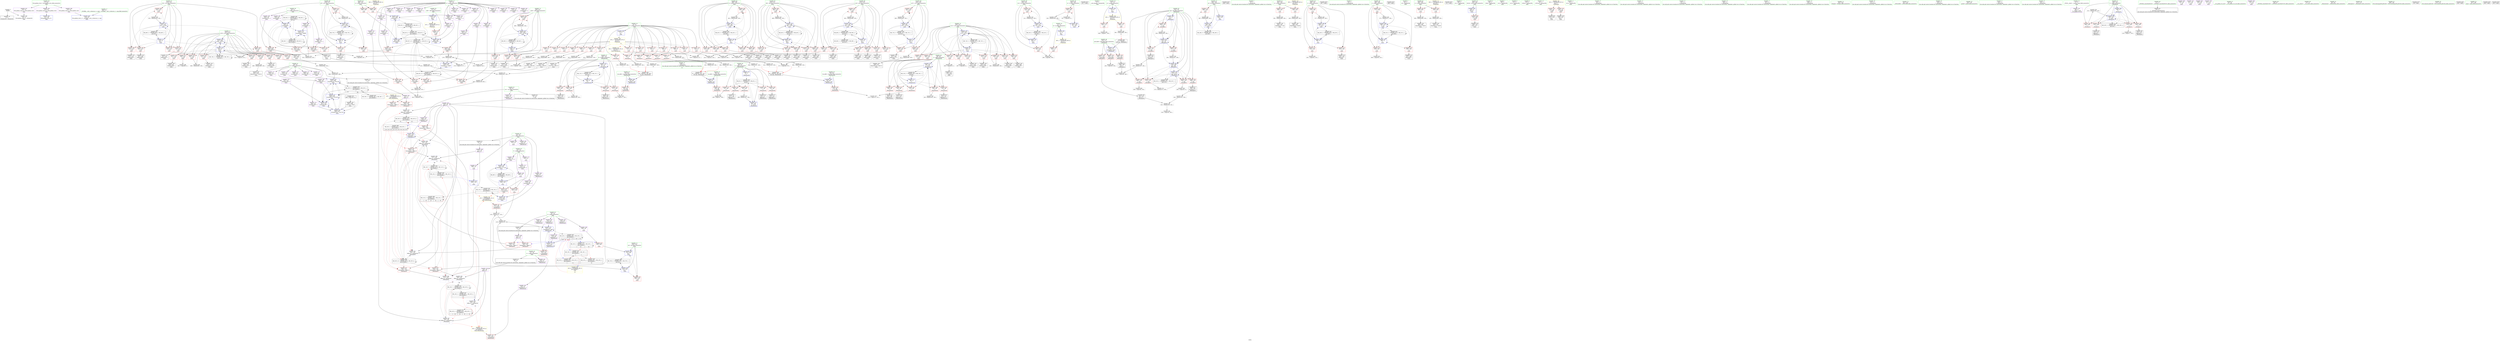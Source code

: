 digraph "SVFG" {
	label="SVFG";

	Node0x55561d8bf520 [shape=record,color=grey,label="{NodeID: 0\nNullPtr}"];
	Node0x55561d8bf520 -> Node0x55561d8e2090[style=solid];
	Node0x55561d8bf520 -> Node0x55561d8f3af0[style=solid];
	Node0x55561d908080 [shape=record,color=grey,label="{NodeID: 609\n512 = cmp(510, 511, )\n}"];
	Node0x55561d8ef2a0 [shape=record,color=red,label="{NodeID: 277\n382\<--300\n\<--i14\nmain\n}"];
	Node0x55561d8ef2a0 -> Node0x55561d907300[style=solid];
	Node0x55561d8c0db0 [shape=record,color=black,label="{NodeID: 111\n447\<--446\nidxprom54\<--\nmain\n}"];
	Node0x55561d8ec890 [shape=record,color=grey,label="{NodeID: 554\n453 = Binary(445, 452, )\n}"];
	Node0x55561d8ec890 -> Node0x55561d906d00[style=solid];
	Node0x55561d8e90a0 [shape=record,color=blue, style = dotted,label="{NodeID: 388\n724\<--732\noffset_0\<--dummyVal\n_Z6matpowi\n}"];
	Node0x55561d8e90a0 -> Node0x55561d8f3060[style=dashed];
	Node0x55561d8e90a0 -> Node0x55561d8f3130[style=dashed];
	Node0x55561d8e90a0 -> Node0x55561d8e9310[style=dashed];
	Node0x55561d8e90a0 -> Node0x55561d9265d0[style=dashed];
	Node0x55561d8e4790 [shape=record,color=red,label="{NodeID: 222\n576\<--8\n\<--n\nmain\n}"];
	Node0x55561d8e4790 -> Node0x55561d903580[style=solid];
	Node0x55561d8e0eb0 [shape=record,color=green,label="{NodeID: 56\n292\<--293\ntc\<--tc_field_insensitive\nmain\n}"];
	Node0x55561d8e0eb0 -> Node0x55561d8eec20[style=solid];
	Node0x55561d8e0eb0 -> Node0x55561d8e9650[style=solid];
	Node0x55561d96d430 [shape=record,color=black,label="{NodeID: 831\n351 = PHI()\n}"];
	Node0x55561d92e7a0 [shape=record,color=black,label="{NodeID: 665\nMR_84V_2 = PHI(MR_84V_3, MR_84V_1, )\npts\{210000 \}\n}"];
	Node0x55561d92e7a0 -> Node0x55561d8f2b80[style=dashed];
	Node0x55561d92e7a0 -> Node0x55561d8f2c50[style=dashed];
	Node0x55561d92e7a0 -> Node0x55561d8ea4f0[style=dashed];
	Node0x55561d92e7a0 -> Node0x55561d92e7a0[style=dashed];
	Node0x55561d8f2020 [shape=record,color=red,label="{NodeID: 333\n637\<--322\n\<--j126\nmain\n}"];
	Node0x55561d8f2020 -> Node0x55561d8e6320[style=solid];
	Node0x55561d8e7910 [shape=record,color=purple,label="{NodeID: 167\n548\<--20\narrayidx112\<--s\nmain\n}"];
	Node0x55561d8e7910 -> Node0x55561d8f2b80[style=solid];
	Node0x55561d8a1fe0 [shape=record,color=green,label="{NodeID: 1\n7\<--1\n__dso_handle\<--dummyObj\nGlob }"];
	Node0x55561d8ef370 [shape=record,color=red,label="{NodeID: 278\n410\<--300\n\<--i14\nmain\n}"];
	Node0x55561d8ef370 -> Node0x55561d8ebb10[style=solid];
	Node0x55561d8c0e80 [shape=record,color=black,label="{NodeID: 112\n450\<--449\nidxprom56\<--\nmain\n}"];
	Node0x55561d8eca10 [shape=record,color=grey,label="{NodeID: 555\n196 = Binary(197, 195, )\n}"];
	Node0x55561d8eca10 -> Node0x55561d906e80[style=solid];
	Node0x55561d8e9170 [shape=record,color=blue, style = dotted,label="{NodeID: 389\n727\<--733\noffset_0\<--dummyVal\n_Z6matpowi\n|{|<s1>11}}"];
	Node0x55561d8e9170 -> Node0x55561d926aa0[style=dashed];
	Node0x55561d8e9170:s1 -> Node0x55561d93f380[style=dashed,color=red];
	Node0x55561d8e4860 [shape=record,color=red,label="{NodeID: 223\n606\<--8\n\<--n\nmain\n}"];
	Node0x55561d8e4860 -> Node0x55561d8ead90[style=solid];
	Node0x55561d8e0f80 [shape=record,color=green,label="{NodeID: 57\n294\<--295\nnt\<--nt_field_insensitive\nmain\n}"];
	Node0x55561d8e0f80 -> Node0x55561d8eecf0[style=solid];
	Node0x55561d8e0f80 -> Node0x55561d8e9580[style=solid];
	Node0x55561d8e0f80 -> Node0x55561d8f94c0[style=solid];
	Node0x55561d96d500 [shape=record,color=black,label="{NodeID: 832\n386 = PHI()\n}"];
	Node0x55561d92eca0 [shape=record,color=black,label="{NodeID: 666\nMR_86V_2 = PHI(MR_86V_4, MR_86V_1, )\npts\{250000 \}\n}"];
	Node0x55561d92eca0 -> Node0x55561d8ea900[style=dashed];
	Node0x55561d8f20f0 [shape=record,color=red,label="{NodeID: 334\n645\<--322\n\<--j126\nmain\n}"];
	Node0x55561d8f20f0 -> Node0x55561d903b80[style=solid];
	Node0x55561d8e79e0 [shape=record,color=purple,label="{NodeID: 168\n602\<--20\narrayidx143\<--s\nmain\n}"];
	Node0x55561d8e79e0 -> Node0x55561d8f2c50[style=solid];
	Node0x55561d8a2070 [shape=record,color=green,label="{NodeID: 2\n9\<--1\n\<--dummyObj\nCan only get source location for instruction, argument, global var or function.}"];
	Node0x55561d8ef440 [shape=record,color=red,label="{NodeID: 279\n390\<--302\n\<--x\nmain\n}"];
	Node0x55561d8ef440 -> Node0x55561d903a00[style=solid];
	Node0x55561d8c0f50 [shape=record,color=black,label="{NodeID: 113\n457\<--456\nidxprom59\<--\nmain\n}"];
	Node0x55561d8ecb90 [shape=record,color=grey,label="{NodeID: 556\n163 = Binary(162, 158, )\n}"];
	Node0x55561d8ecb90 -> Node0x55561d8f4310[style=solid];
	Node0x55561d8e9240 [shape=record,color=blue, style = dotted,label="{NodeID: 390\n729\<--734\noffset_0\<--dummyVal\n_Z6matpowi\n|{|<s1>11}}"];
	Node0x55561d8e9240 -> Node0x55561d926fa0[style=dashed];
	Node0x55561d8e9240:s1 -> Node0x55561d93f460[style=dashed,color=red];
	Node0x55561d8e4930 [shape=record,color=red,label="{NodeID: 224\n630\<--8\n\<--n\nmain\n}"];
	Node0x55561d8e4930 -> Node0x55561d903400[style=solid];
	Node0x55561d8e1050 [shape=record,color=green,label="{NodeID: 58\n296\<--297\ni\<--i_field_insensitive\nmain\n}"];
	Node0x55561d8e1050 -> Node0x55561d8eedc0[style=solid];
	Node0x55561d8e1050 -> Node0x55561d8eee90[style=solid];
	Node0x55561d8e1050 -> Node0x55561d8eef60[style=solid];
	Node0x55561d8e1050 -> Node0x55561d8e9720[style=solid];
	Node0x55561d8e1050 -> Node0x55561d8e9a60[style=solid];
	Node0x55561d96d630 [shape=record,color=black,label="{NodeID: 833\n387 = PHI()\n}"];
	Node0x55561d92f1a0 [shape=record,color=black,label="{NodeID: 667\nMR_28V_2 = PHI(MR_28V_3, MR_28V_1, )\npts\{280000 \}\n}"];
	Node0x55561d92f1a0 -> Node0x55561d931ea0[style=dashed];
	Node0x55561d8f21c0 [shape=record,color=red,label="{NodeID: 335\n699\<--324\n\<--ret\nmain\n}"];
	Node0x55561d8e7ab0 [shape=record,color=purple,label="{NodeID: 169\n538\<--22\n\<--f\nmain\n}"];
	Node0x55561d8e7ab0 -> Node0x55561d8ea900[style=solid];
	Node0x55561d8b63c0 [shape=record,color=green,label="{NodeID: 3\n18\<--1\n\<--dummyObj\nCan only get source location for instruction, argument, global var or function.}"];
	Node0x55561d8ef510 [shape=record,color=red,label="{NodeID: 280\n404\<--302\n\<--x\nmain\n}"];
	Node0x55561d8ef510 -> Node0x55561d903d00[style=solid];
	Node0x55561d8c1020 [shape=record,color=black,label="{NodeID: 114\n460\<--459\nidxprom61\<--\nmain\n}"];
	Node0x55561d9032c0 [shape=record,color=grey,label="{NodeID: 557\n633 = Binary(228, 632, )\n}"];
	Node0x55561d9032c0 -> Node0x55561d8f8ca0[style=solid];
	Node0x55561d8e9310 [shape=record,color=blue, style = dotted,label="{NodeID: 391\n724\<--735\noffset_0\<--dummyVal\n_Z6matpowi\n}"];
	Node0x55561d8e9310 -> Node0x55561d9265d0[style=dashed];
	Node0x55561d8e4a00 [shape=record,color=red,label="{NodeID: 225\n668\<--8\n\<--n\nmain\n}"];
	Node0x55561d8e4a00 -> Node0x55561d8ec110[style=solid];
	Node0x55561d8e1120 [shape=record,color=green,label="{NodeID: 59\n298\<--299\nj\<--j_field_insensitive\nmain\n}"];
	Node0x55561d8e1120 -> Node0x55561d8ef030[style=solid];
	Node0x55561d8e1120 -> Node0x55561d8ef100[style=solid];
	Node0x55561d8e1120 -> Node0x55561d8ef1d0[style=solid];
	Node0x55561d8e1120 -> Node0x55561d8e97f0[style=solid];
	Node0x55561d8e1120 -> Node0x55561d8e9990[style=solid];
	Node0x55561d96d730 [shape=record,color=black,label="{NodeID: 834\n388 = PHI()\n}"];
	Node0x55561d92f6a0 [shape=record,color=black,label="{NodeID: 668\nMR_30V_2 = PHI(MR_30V_4, MR_30V_1, )\npts\{310000 \}\n|{|<s1>22|<s2>22|<s3>22|<s4>22|<s5>22|<s6>22|<s7>22|<s8>22|<s9>22}}"];
	Node0x55561d92f6a0 -> Node0x55561d92f6a0[style=dashed];
	Node0x55561d92f6a0:s1 -> Node0x55561d8f2f90[style=dashed,color=red];
	Node0x55561d92f6a0:s2 -> Node0x55561d8f3060[style=dashed,color=red];
	Node0x55561d92f6a0:s3 -> Node0x55561d8f3130[style=dashed,color=red];
	Node0x55561d92f6a0:s4 -> Node0x55561d8f4580[style=dashed,color=red];
	Node0x55561d92f6a0:s5 -> Node0x55561d8e8d60[style=dashed,color=red];
	Node0x55561d92f6a0:s6 -> Node0x55561d8e90a0[style=dashed,color=red];
	Node0x55561d92f6a0:s7 -> Node0x55561d8e9310[style=dashed,color=red];
	Node0x55561d92f6a0:s8 -> Node0x55561d9265d0[style=dashed,color=red];
	Node0x55561d92f6a0:s9 -> Node0x55561d9283a0[style=dashed,color=red];
	Node0x55561d8f2290 [shape=record,color=red,label="{NodeID: 336\n667\<--326\n\<--i180\nmain\n}"];
	Node0x55561d8f2290 -> Node0x55561d907480[style=solid];
	Node0x55561d8e7b80 [shape=record,color=purple,label="{NodeID: 170\n559\<--22\narrayidx117\<--f\nmain\n}"];
	Node0x55561d8e7b80 -> Node0x55561d8eaaa0[style=solid];
	Node0x55561d8b6450 [shape=record,color=green,label="{NodeID: 4\n44\<--1\n.str\<--dummyObj\nGlob }"];
	Node0x55561d8ef5e0 [shape=record,color=red,label="{NodeID: 281\n394\<--304\n\<--y\nmain\n}"];
	Node0x55561d8ef5e0 -> Node0x55561d904180[style=solid];
	Node0x55561d8e4f50 [shape=record,color=black,label="{NodeID: 115\n464\<--463\nidxprom63\<--\nmain\n}"];
	Node0x55561d903400 [shape=record,color=grey,label="{NodeID: 558\n631 = Binary(630, 158, )\n}"];
	Node0x55561d903400 -> Node0x55561d8e6180[style=solid];
	Node0x55561d8e93e0 [shape=record,color=blue,label="{NodeID: 392\n178\<--273\nsig\<--dec25\n_Z6matpowi\n}"];
	Node0x55561d8e93e0 -> Node0x55561d8ee4d0[style=dashed];
	Node0x55561d8e93e0 -> Node0x55561d8ee5a0[style=dashed];
	Node0x55561d8e93e0 -> Node0x55561d8ee670[style=dashed];
	Node0x55561d8e93e0 -> Node0x55561d8ee740[style=dashed];
	Node0x55561d8e93e0 -> Node0x55561d8e93e0[style=dashed];
	Node0x55561d8e93e0 -> Node0x55561d9279a0[style=dashed];
	Node0x55561d8e4ad0 [shape=record,color=red,label="{NodeID: 226\n687\<--8\n\<--n\nmain\n}"];
	Node0x55561d8e4ad0 -> Node0x55561d904600[style=solid];
	Node0x55561d8e11f0 [shape=record,color=green,label="{NodeID: 60\n300\<--301\ni14\<--i14_field_insensitive\nmain\n}"];
	Node0x55561d8e11f0 -> Node0x55561d8ef2a0[style=solid];
	Node0x55561d8e11f0 -> Node0x55561d8ef370[style=solid];
	Node0x55561d8e11f0 -> Node0x55561d8e9b30[style=solid];
	Node0x55561d8e11f0 -> Node0x55561d8e9da0[style=solid];
	Node0x55561d96d800 [shape=record,color=black,label="{NodeID: 835\n701 = PHI()\n}"];
	Node0x55561d92fba0 [shape=record,color=black,label="{NodeID: 669\nMR_14V_2 = PHI(MR_14V_7, MR_14V_1, )\npts\{360000 \}\n|{|<s1>22|<s2>22|<s3>22|<s4>22}}"];
	Node0x55561d92fba0 -> Node0x55561d92fba0[style=dashed];
	Node0x55561d92fba0:s1 -> Node0x55561d8e8f00[style=dashed,color=red];
	Node0x55561d92fba0:s2 -> Node0x55561d8e9170[style=dashed,color=red];
	Node0x55561d92fba0:s3 -> Node0x55561d926aa0[style=dashed,color=red];
	Node0x55561d92fba0:s4 -> Node0x55561d9288a0[style=dashed,color=red];
	Node0x55561d8f2360 [shape=record,color=red,label="{NodeID: 337\n672\<--326\n\<--i180\nmain\n}"];
	Node0x55561d8f2360 -> Node0x55561d8e63f0[style=solid];
	Node0x55561d8e7c50 [shape=record,color=purple,label="{NodeID: 171\n654\<--22\n\<--f\nmain\n}"];
	Node0x55561d8e7c50 -> Node0x55561d8f2d20[style=solid];
	Node0x55561d8b51b0 [shape=record,color=green,label="{NodeID: 5\n46\<--1\n.str.1\<--dummyObj\nGlob }"];
	Node0x55561d8ef6b0 [shape=record,color=red,label="{NodeID: 282\n400\<--304\n\<--y\nmain\n}"];
	Node0x55561d8ef6b0 -> Node0x55561d903880[style=solid];
	Node0x55561d8e4fe0 [shape=record,color=black,label="{NodeID: 116\n467\<--466\nidxprom65\<--\nmain\n}"];
	Node0x55561d903580 [shape=record,color=grey,label="{NodeID: 559\n577 = Binary(576, 158, )\n}"];
	Node0x55561d903580 -> Node0x55561d906580[style=solid];
	Node0x55561d8e94b0 [shape=record,color=blue,label="{NodeID: 393\n290\<--9\nretval\<--\nmain\n}"];
	Node0x55561d8e94b0 -> Node0x55561d8eeb50[style=dashed];
	Node0x55561d8e4ba0 [shape=record,color=red,label="{NodeID: 227\n689\<--8\n\<--n\nmain\n}"];
	Node0x55561d8e4ba0 -> Node0x55561d904780[style=solid];
	Node0x55561d8e12c0 [shape=record,color=green,label="{NodeID: 61\n302\<--303\nx\<--x_field_insensitive\nmain\n}"];
	Node0x55561d8e12c0 -> Node0x55561d8ef440[style=solid];
	Node0x55561d8e12c0 -> Node0x55561d8ef510[style=solid];
	Node0x55561d96d8d0 [shape=record,color=black,label="{NodeID: 836\n175 = PHI(661, )\n0th arg _Z6matpowi }"];
	Node0x55561d96d8d0 -> Node0x55561d8f44b0[style=solid];
	Node0x55561d9300a0 [shape=record,color=black,label="{NodeID: 670\nMR_16V_2 = PHI(MR_16V_5, MR_16V_1, )\npts\{390000 \}\n|{|<s1>22|<s2>22|<s3>22|<s4>22}}"];
	Node0x55561d9300a0 -> Node0x55561d9300a0[style=dashed];
	Node0x55561d9300a0:s1 -> Node0x55561d8e8fd0[style=dashed,color=red];
	Node0x55561d9300a0:s2 -> Node0x55561d8e9240[style=dashed,color=red];
	Node0x55561d9300a0:s3 -> Node0x55561d926fa0[style=dashed,color=red];
	Node0x55561d9300a0:s4 -> Node0x55561d928da0[style=dashed,color=red];
	Node0x55561d8f2430 [shape=record,color=red,label="{NodeID: 338\n676\<--326\n\<--i180\nmain\n}"];
	Node0x55561d8f2430 -> Node0x55561d8e64c0[style=solid];
	Node0x55561d8e7d20 [shape=record,color=purple,label="{NodeID: 172\n674\<--22\narrayidx186\<--f\nmain\n}"];
	Node0x55561d8e7d20 -> Node0x55561d8f2df0[style=solid];
	Node0x55561d8b5240 [shape=record,color=green,label="{NodeID: 6\n48\<--1\nstdin\<--dummyObj\nGlob }"];
	Node0x55561d8ef780 [shape=record,color=red,label="{NodeID: 283\n389\<--306\n\<--z\nmain\n}"];
	Node0x55561d8ef780 -> Node0x55561d8e9c00[style=solid];
	Node0x55561d8e5070 [shape=record,color=black,label="{NodeID: 117\n472\<--471\nidxprom68\<--\nmain\n}"];
	Node0x55561d903700 [shape=record,color=grey,label="{NodeID: 560\n661 = Binary(660, 158, )\n|{<s0>22}}"];
	Node0x55561d903700:s0 -> Node0x55561d96d8d0[style=solid,color=red];
	Node0x55561d8e9580 [shape=record,color=blue,label="{NodeID: 394\n294\<--158\nnt\<--\nmain\n}"];
	Node0x55561d8e9580 -> Node0x55561d929ca0[style=dashed];
	Node0x55561d8e4c70 [shape=record,color=red,label="{NodeID: 228\n383\<--11\n\<--m\nmain\n}"];
	Node0x55561d8e4c70 -> Node0x55561d907300[style=solid];
	Node0x55561d8e1390 [shape=record,color=green,label="{NodeID: 62\n304\<--305\ny\<--y_field_insensitive\nmain\n}"];
	Node0x55561d8e1390 -> Node0x55561d8ef5e0[style=solid];
	Node0x55561d8e1390 -> Node0x55561d8ef6b0[style=solid];
	Node0x55561d96dac0 [shape=record,color=black,label="{NodeID: 837\n87 = PHI(250, 264, 158, )\n0th arg _Z6matmuliii }"];
	Node0x55561d96dac0 -> Node0x55561d8f3bc0[style=solid];
	Node0x55561d9305a0 [shape=record,color=black,label="{NodeID: 671\nMR_18V_2 = PHI(MR_18V_5, MR_18V_1, )\npts\{430000 \}\n|{|<s1>22|<s2>22}}"];
	Node0x55561d9305a0 -> Node0x55561d9305a0[style=dashed];
	Node0x55561d9305a0:s1 -> Node0x55561d921290[style=dashed,color=red];
	Node0x55561d9305a0:s2 -> Node0x55561d9292a0[style=dashed,color=red];
	Node0x55561d8f2500 [shape=record,color=red,label="{NodeID: 339\n682\<--326\n\<--i180\nmain\n}"];
	Node0x55561d8f2500 -> Node0x55561d8ebe10[style=solid];
	Node0x55561d8e7df0 [shape=record,color=purple,label="{NodeID: 173\n590\<--26\narrayidx136\<--t\nmain\n}"];
	Node0x55561d8a2540 [shape=record,color=green,label="{NodeID: 7\n49\<--1\n.str.2\<--dummyObj\nGlob }"];
	Node0x55561d8ef850 [shape=record,color=red,label="{NodeID: 284\n399\<--306\n\<--z\nmain\n}"];
	Node0x55561d8ef850 -> Node0x55561d8e9cd0[style=solid];
	Node0x55561d8e5140 [shape=record,color=black,label="{NodeID: 118\n475\<--474\nidxprom70\<--\nmain\n}"];
	Node0x55561d903880 [shape=record,color=grey,label="{NodeID: 561\n401 = Binary(400, 158, )\n}"];
	Node0x55561d903880 -> Node0x55561d8e0aa0[style=solid];
	Node0x55561d8e9650 [shape=record,color=blue,label="{NodeID: 395\n292\<--345\ntc\<--dec\nmain\n}"];
	Node0x55561d8e9650 -> Node0x55561d8eec20[style=dashed];
	Node0x55561d8e9650 -> Node0x55561d8e9650[style=dashed];
	Node0x55561d8e4d40 [shape=record,color=red,label="{NodeID: 229\n657\<--13\n\<--p\nmain\n}"];
	Node0x55561d8e4d40 -> Node0x55561d907180[style=solid];
	Node0x55561d8e1460 [shape=record,color=green,label="{NodeID: 63\n306\<--307\nz\<--z_field_insensitive\nmain\n}"];
	Node0x55561d8e1460 -> Node0x55561d8ef780[style=solid];
	Node0x55561d8e1460 -> Node0x55561d8ef850[style=solid];
	Node0x55561d96dd20 [shape=record,color=black,label="{NodeID: 838\n88 = PHI(252, 266, 688, )\n1st arg _Z6matmuliii }"];
	Node0x55561d96dd20 -> Node0x55561d8f3c90[style=solid];
	Node0x55561d8f25d0 [shape=record,color=red,label="{NodeID: 340\n438\<--437\n\<--arrayidx49\nmain\n}"];
	Node0x55561d8f25d0 -> Node0x55561d906d00[style=solid];
	Node0x55561d8e7ec0 [shape=record,color=purple,label="{NodeID: 174\n593\<--26\narrayidx138\<--t\nmain\n}"];
	Node0x55561d8e7ec0 -> Node0x55561d8f8a30[style=solid];
	Node0x55561d8a25d0 [shape=record,color=green,label="{NodeID: 8\n51\<--1\n.str.3\<--dummyObj\nGlob }"];
	Node0x55561d8ef920 [shape=record,color=red,label="{NodeID: 285\n416\<--308\n\<--k\nmain\n}"];
	Node0x55561d8ef920 -> Node0x55561d906b80[style=solid];
	Node0x55561d8e5210 [shape=record,color=black,label="{NodeID: 119\n501\<--500\nidxprom85\<--\nmain\n}"];
	Node0x55561d903a00 [shape=record,color=grey,label="{NodeID: 562\n391 = Binary(390, 158, )\n}"];
	Node0x55561d903a00 -> Node0x55561d8e0900[style=solid];
	Node0x55561d8e9720 [shape=record,color=blue,label="{NodeID: 396\n296\<--9\ni\<--\nmain\n}"];
	Node0x55561d8e9720 -> Node0x55561d8eedc0[style=dashed];
	Node0x55561d8e9720 -> Node0x55561d8eee90[style=dashed];
	Node0x55561d8e9720 -> Node0x55561d8eef60[style=dashed];
	Node0x55561d8e9720 -> Node0x55561d8e9a60[style=dashed];
	Node0x55561d8e9720 -> Node0x55561d92a1a0[style=dashed];
	Node0x55561d8e4e10 [shape=record,color=red,label="{NodeID: 230\n660\<--13\n\<--p\nmain\n}"];
	Node0x55561d8e4e10 -> Node0x55561d903700[style=solid];
	Node0x55561d8e1530 [shape=record,color=green,label="{NodeID: 64\n308\<--309\nk\<--k_field_insensitive\nmain\n}"];
	Node0x55561d8e1530 -> Node0x55561d8ef920[style=solid];
	Node0x55561d8e1530 -> Node0x55561d8ef9f0[style=solid];
	Node0x55561d8e1530 -> Node0x55561d8efac0[style=solid];
	Node0x55561d8e1530 -> Node0x55561d8efb90[style=solid];
	Node0x55561d8e1530 -> Node0x55561d8efc60[style=solid];
	Node0x55561d8e1530 -> Node0x55561d8efd30[style=solid];
	Node0x55561d8e1530 -> Node0x55561d8e9e70[style=solid];
	Node0x55561d8e1530 -> Node0x55561d8ea350[style=solid];
	Node0x55561d96dee0 [shape=record,color=black,label="{NodeID: 839\n89 = PHI(254, 268, 690, )\n2nd arg _Z6matmuliii }"];
	Node0x55561d96dee0 -> Node0x55561d8f3d60[style=solid];
	Node0x55561d8f26a0 [shape=record,color=red,label="{NodeID: 341\n445\<--444\n\<--arrayidx53\nmain\n}"];
	Node0x55561d8f26a0 -> Node0x55561d8ec890[style=solid];
	Node0x55561d8e7f90 [shape=record,color=purple,label="{NodeID: 175\n612\<--26\narrayidx150\<--t\nmain\n}"];
	Node0x55561d8a2660 [shape=record,color=green,label="{NodeID: 9\n53\<--1\nstdout\<--dummyObj\nGlob }"];
	Node0x55561d8ef9f0 [shape=record,color=red,label="{NodeID: 286\n442\<--308\n\<--k\nmain\n}"];
	Node0x55561d8ef9f0 -> Node0x55561d8c0ce0[style=solid];
	Node0x55561d8e52e0 [shape=record,color=black,label="{NodeID: 120\n515\<--514\nidxprom93\<--\nmain\n}"];
	Node0x55561d903b80 [shape=record,color=grey,label="{NodeID: 563\n646 = Binary(645, 158, )\n}"];
	Node0x55561d903b80 -> Node0x55561d8f8d70[style=solid];
	Node0x55561d8e97f0 [shape=record,color=blue,label="{NodeID: 397\n298\<--9\nj\<--\nmain\n}"];
	Node0x55561d8e97f0 -> Node0x55561d8ef030[style=dashed];
	Node0x55561d8e97f0 -> Node0x55561d8ef100[style=dashed];
	Node0x55561d8e97f0 -> Node0x55561d8ef1d0[style=dashed];
	Node0x55561d8e97f0 -> Node0x55561d8e97f0[style=dashed];
	Node0x55561d8e97f0 -> Node0x55561d8e9990[style=dashed];
	Node0x55561d8e97f0 -> Node0x55561d92a6a0[style=dashed];
	Node0x55561d8ecd80 [shape=record,color=red,label="{NodeID: 231\n362\<--17\n\<--INF\nmain\n}"];
	Node0x55561d8ecd80 -> Node0x55561d8e98c0[style=solid];
	Node0x55561d8e1600 [shape=record,color=green,label="{NodeID: 65\n310\<--311\ni38\<--i38_field_insensitive\nmain\n}"];
	Node0x55561d8e1600 -> Node0x55561d8efe00[style=solid];
	Node0x55561d8e1600 -> Node0x55561d8efed0[style=solid];
	Node0x55561d8e1600 -> Node0x55561d8effa0[style=solid];
	Node0x55561d8e1600 -> Node0x55561d8f0070[style=solid];
	Node0x55561d8e1600 -> Node0x55561d8f0140[style=solid];
	Node0x55561d8e1600 -> Node0x55561d8f0210[style=solid];
	Node0x55561d8e1600 -> Node0x55561d8e9f40[style=solid];
	Node0x55561d8e1600 -> Node0x55561d8ea280[style=solid];
	Node0x55561d8f2770 [shape=record,color=red,label="{NodeID: 342\n452\<--451\n\<--arrayidx57\nmain\n}"];
	Node0x55561d8f2770 -> Node0x55561d8ec890[style=solid];
	Node0x55561d8e8060 [shape=record,color=purple,label="{NodeID: 176\n615\<--26\narrayidx152\<--t\nmain\n}"];
	Node0x55561d8e8060 -> Node0x55561d8f8b00[style=solid];
	Node0x55561d8bf5b0 [shape=record,color=green,label="{NodeID: 10\n54\<--1\n_ZSt3cin\<--dummyObj\nGlob }"];
	Node0x55561d8efac0 [shape=record,color=red,label="{NodeID: 287\n446\<--308\n\<--k\nmain\n}"];
	Node0x55561d8efac0 -> Node0x55561d8c0db0[style=solid];
	Node0x55561d8e53b0 [shape=record,color=black,label="{NodeID: 121\n518\<--517\nidxprom95\<--\nmain\n}"];
	Node0x55561d903d00 [shape=record,color=grey,label="{NodeID: 564\n405 = Binary(404, 158, )\n}"];
	Node0x55561d903d00 -> Node0x55561d8c09a0[style=solid];
	Node0x55561d8e98c0 [shape=record,color=blue,label="{NodeID: 398\n368\<--362\narrayidx10\<--\nmain\n}"];
	Node0x55561d8e98c0 -> Node0x55561d8e98c0[style=dashed];
	Node0x55561d8e98c0 -> Node0x55561d93a5a0[style=dashed];
	Node0x55561d8ece10 [shape=record,color=red,label="{NodeID: 232\n329\<--48\n\<--stdin\nmain\n}"];
	Node0x55561d8ece10 -> Node0x55561d8e05c0[style=solid];
	Node0x55561d8e16d0 [shape=record,color=green,label="{NodeID: 66\n312\<--313\nj42\<--j42_field_insensitive\nmain\n}"];
	Node0x55561d8e16d0 -> Node0x55561d8f02e0[style=solid];
	Node0x55561d8e16d0 -> Node0x55561d8f03b0[style=solid];
	Node0x55561d8e16d0 -> Node0x55561d8f0480[style=solid];
	Node0x55561d8e16d0 -> Node0x55561d8f0550[style=solid];
	Node0x55561d8e16d0 -> Node0x55561d8f0620[style=solid];
	Node0x55561d8e16d0 -> Node0x55561d8f06f0[style=solid];
	Node0x55561d8e16d0 -> Node0x55561d8ea010[style=solid];
	Node0x55561d8e16d0 -> Node0x55561d8ea1b0[style=solid];
	Node0x55561d8f2840 [shape=record,color=red,label="{NodeID: 343\n462\<--461\n\<--arrayidx62\nmain\n}"];
	Node0x55561d8f2840 -> Node0x55561d903e80[style=solid];
	Node0x55561d8e8130 [shape=record,color=purple,label="{NodeID: 177\n624\<--26\narrayidx157\<--t\nmain\n}"];
	Node0x55561d8bf680 [shape=record,color=green,label="{NodeID: 11\n55\<--1\n.str.4\<--dummyObj\nGlob }"];
	Node0x55561d8efb90 [shape=record,color=red,label="{NodeID: 288\n459\<--308\n\<--k\nmain\n}"];
	Node0x55561d8efb90 -> Node0x55561d8c1020[style=solid];
	Node0x55561d8e5480 [shape=record,color=black,label="{NodeID: 122\n522\<--521\nidxprom97\<--\nmain\n}"];
	Node0x55561d903e80 [shape=record,color=grey,label="{NodeID: 565\n470 = Binary(462, 469, )\n}"];
	Node0x55561d903e80 -> Node0x55561d8ea0e0[style=solid];
	Node0x55561d8e9990 [shape=record,color=blue,label="{NodeID: 399\n298\<--372\nj\<--inc\nmain\n}"];
	Node0x55561d8e9990 -> Node0x55561d8ef030[style=dashed];
	Node0x55561d8e9990 -> Node0x55561d8ef100[style=dashed];
	Node0x55561d8e9990 -> Node0x55561d8ef1d0[style=dashed];
	Node0x55561d8e9990 -> Node0x55561d8e97f0[style=dashed];
	Node0x55561d8e9990 -> Node0x55561d8e9990[style=dashed];
	Node0x55561d8e9990 -> Node0x55561d92a6a0[style=dashed];
	Node0x55561d8ecee0 [shape=record,color=red,label="{NodeID: 233\n335\<--53\n\<--stdout\nmain\n}"];
	Node0x55561d8ecee0 -> Node0x55561d8e0690[style=solid];
	Node0x55561d8e17a0 [shape=record,color=green,label="{NodeID: 67\n314\<--315\ni81\<--i81_field_insensitive\nmain\n}"];
	Node0x55561d8e17a0 -> Node0x55561d8f07c0[style=solid];
	Node0x55561d8e17a0 -> Node0x55561d8f0890[style=solid];
	Node0x55561d8e17a0 -> Node0x55561d8f0960[style=solid];
	Node0x55561d8e17a0 -> Node0x55561d8f0a30[style=solid];
	Node0x55561d8e17a0 -> Node0x55561d8f0b00[style=solid];
	Node0x55561d8e17a0 -> Node0x55561d8f0bd0[style=solid];
	Node0x55561d8e17a0 -> Node0x55561d8ea420[style=solid];
	Node0x55561d8e17a0 -> Node0x55561d8ea830[style=solid];
	Node0x55561d931ea0 [shape=record,color=black,label="{NodeID: 676\nMR_28V_3 = PHI(MR_28V_4, MR_28V_2, )\npts\{280000 \}\n|{|<s6>22}}"];
	Node0x55561d931ea0 -> Node0x55561d8f8a30[style=dashed];
	Node0x55561d931ea0 -> Node0x55561d8f8b00[style=dashed];
	Node0x55561d931ea0 -> Node0x55561d8f8bd0[style=dashed];
	Node0x55561d931ea0 -> Node0x55561d8f8ca0[style=dashed];
	Node0x55561d931ea0 -> Node0x55561d92f1a0[style=dashed];
	Node0x55561d931ea0 -> Node0x55561d931ea0[style=dashed];
	Node0x55561d931ea0:s6 -> Node0x55561d925280[style=dashed,color=red];
	Node0x55561d8f2910 [shape=record,color=red,label="{NodeID: 344\n469\<--468\n\<--arrayidx66\nmain\n}"];
	Node0x55561d8f2910 -> Node0x55561d903e80[style=solid];
	Node0x55561d8e8200 [shape=record,color=purple,label="{NodeID: 178\n627\<--26\narrayidx159\<--t\nmain\n}"];
	Node0x55561d8e8200 -> Node0x55561d8f8bd0[style=solid];
	Node0x55561d8bf750 [shape=record,color=green,label="{NodeID: 12\n58\<--1\n\<--dummyObj\nCan only get source location for instruction, argument, global var or function.}"];
	Node0x55561d8efc60 [shape=record,color=red,label="{NodeID: 289\n463\<--308\n\<--k\nmain\n}"];
	Node0x55561d8efc60 -> Node0x55561d8e4f50[style=solid];
	Node0x55561d8e5550 [shape=record,color=black,label="{NodeID: 123\n547\<--546\nidxprom111\<--\nmain\n}"];
	Node0x55561d904000 [shape=record,color=grey,label="{NodeID: 566\n651 = Binary(650, 158, )\n}"];
	Node0x55561d904000 -> Node0x55561d8f8e40[style=solid];
	Node0x55561d8e9a60 [shape=record,color=blue,label="{NodeID: 400\n296\<--377\ni\<--inc12\nmain\n}"];
	Node0x55561d8e9a60 -> Node0x55561d8eedc0[style=dashed];
	Node0x55561d8e9a60 -> Node0x55561d8eee90[style=dashed];
	Node0x55561d8e9a60 -> Node0x55561d8eef60[style=dashed];
	Node0x55561d8e9a60 -> Node0x55561d8e9a60[style=dashed];
	Node0x55561d8e9a60 -> Node0x55561d92a1a0[style=dashed];
	Node0x55561d8ecfb0 [shape=record,color=red,label="{NodeID: 234\n108\<--90\n\<--un.addr\n_Z6matmuliii\n}"];
	Node0x55561d8ecfb0 -> Node0x55561d905e00[style=solid];
	Node0x55561d8e1870 [shape=record,color=green,label="{NodeID: 68\n316\<--317\nj87\<--j87_field_insensitive\nmain\n}"];
	Node0x55561d8e1870 -> Node0x55561d8f0ca0[style=solid];
	Node0x55561d8e1870 -> Node0x55561d8f0d70[style=solid];
	Node0x55561d8e1870 -> Node0x55561d8f0e40[style=solid];
	Node0x55561d8e1870 -> Node0x55561d8f0f10[style=solid];
	Node0x55561d8e1870 -> Node0x55561d8ea5c0[style=solid];
	Node0x55561d8e1870 -> Node0x55561d8ea760[style=solid];
	Node0x55561d8f29e0 [shape=record,color=red,label="{NodeID: 345\n520\<--519\n\<--arrayidx96\nmain\n}"];
	Node0x55561d8f29e0 -> Node0x55561d8feff0[style=solid];
	Node0x55561d8e82d0 [shape=record,color=purple,label="{NodeID: 179\n636\<--26\narrayidx165\<--t\nmain\n}"];
	Node0x55561d8a3220 [shape=record,color=green,label="{NodeID: 13\n124\<--1\n\<--dummyObj\nCan only get source location for instruction, argument, global var or function.}"];
	Node0x55561d8efd30 [shape=record,color=red,label="{NodeID: 290\n490\<--308\n\<--k\nmain\n}"];
	Node0x55561d8efd30 -> Node0x55561d8ff170[style=solid];
	Node0x55561d8e5620 [shape=record,color=black,label="{NodeID: 124\n550\<--549\nconv\<--\nmain\n}"];
	Node0x55561d8e5620 -> Node0x55561d8eb690[style=solid];
	Node0x55561d904180 [shape=record,color=grey,label="{NodeID: 567\n395 = Binary(394, 158, )\n}"];
	Node0x55561d904180 -> Node0x55561d8e09d0[style=solid];
	Node0x55561d8e9b30 [shape=record,color=blue,label="{NodeID: 401\n300\<--9\ni14\<--\nmain\n}"];
	Node0x55561d8e9b30 -> Node0x55561d8ef2a0[style=dashed];
	Node0x55561d8e9b30 -> Node0x55561d8ef370[style=dashed];
	Node0x55561d8e9b30 -> Node0x55561d8e9da0[style=dashed];
	Node0x55561d8e9b30 -> Node0x55561d92aba0[style=dashed];
	Node0x55561d8ed080 [shape=record,color=red,label="{NodeID: 235\n128\<--92\n\<--um.addr\n_Z6matmuliii\n}"];
	Node0x55561d8ed080 -> Node0x55561d905980[style=solid];
	Node0x55561d8e1940 [shape=record,color=green,label="{NodeID: 69\n318\<--319\ni107\<--i107_field_insensitive\nmain\n}"];
	Node0x55561d8e1940 -> Node0x55561d8f0fe0[style=solid];
	Node0x55561d8e1940 -> Node0x55561d8f10b0[style=solid];
	Node0x55561d8e1940 -> Node0x55561d8f1180[style=solid];
	Node0x55561d8e1940 -> Node0x55561d8f1250[style=solid];
	Node0x55561d8e1940 -> Node0x55561d8ea9d0[style=solid];
	Node0x55561d8e1940 -> Node0x55561d8eab70[style=solid];
	Node0x55561d8f2ab0 [shape=record,color=red,label="{NodeID: 346\n524\<--523\n\<--arrayidx98\nmain\n}"];
	Node0x55561d8f2ab0 -> Node0x55561d8feff0[style=solid];
	Node0x55561d8e83a0 [shape=record,color=purple,label="{NodeID: 180\n639\<--26\narrayidx167\<--t\nmain\n}"];
	Node0x55561d8e83a0 -> Node0x55561d8f8ca0[style=solid];
	Node0x55561d8a32f0 [shape=record,color=green,label="{NodeID: 14\n158\<--1\n\<--dummyObj\nCan only get source location for instruction, argument, global var or function.|{<s0>24}}"];
	Node0x55561d8a32f0:s0 -> Node0x55561d96dac0[style=solid,color=red];
	Node0x55561d8efe00 [shape=record,color=red,label="{NodeID: 291\n422\<--310\n\<--i38\nmain\n}"];
	Node0x55561d8efe00 -> Node0x55561d905680[style=solid];
	Node0x55561d8e56f0 [shape=record,color=black,label="{NodeID: 125\n554\<--553\nconv114\<--sub113\nmain\n}"];
	Node0x55561d8e56f0 -> Node0x55561d8ec410[style=solid];
	Node0x55561d904300 [shape=record,color=grey,label="{NodeID: 568\n157 = Binary(156, 158, )\n}"];
	Node0x55561d904300 -> Node0x55561d8f4240[style=solid];
	Node0x55561d8e9c00 [shape=record,color=blue,label="{NodeID: 402\n397\<--389\narrayidx25\<--\nmain\n}"];
	Node0x55561d8e9c00 -> Node0x55561d8e9cd0[style=dashed];
	Node0x55561d8ed150 [shape=record,color=red,label="{NodeID: 236\n114\<--94\n\<--vm.addr\n_Z6matmuliii\n}"];
	Node0x55561d8ed150 -> Node0x55561d905f80[style=solid];
	Node0x55561d8e1a10 [shape=record,color=green,label="{NodeID: 70\n320\<--321\ni121\<--i121_field_insensitive\nmain\n}"];
	Node0x55561d8e1a10 -> Node0x55561d8f1320[style=solid];
	Node0x55561d8e1a10 -> Node0x55561d8f13f0[style=solid];
	Node0x55561d8e1a10 -> Node0x55561d8f14c0[style=solid];
	Node0x55561d8e1a10 -> Node0x55561d8f1590[style=solid];
	Node0x55561d8e1a10 -> Node0x55561d8f1660[style=solid];
	Node0x55561d8e1a10 -> Node0x55561d8f1730[style=solid];
	Node0x55561d8e1a10 -> Node0x55561d8f1800[style=solid];
	Node0x55561d8e1a10 -> Node0x55561d8f18d0[style=solid];
	Node0x55561d8e1a10 -> Node0x55561d8f19a0[style=solid];
	Node0x55561d8e1a10 -> Node0x55561d8eac40[style=solid];
	Node0x55561d8e1a10 -> Node0x55561d8f8e40[style=solid];
	Node0x55561d8f2b80 [shape=record,color=red,label="{NodeID: 347\n549\<--548\n\<--arrayidx112\nmain\n}"];
	Node0x55561d8f2b80 -> Node0x55561d8e5620[style=solid];
	Node0x55561d8e8470 [shape=record,color=purple,label="{NodeID: 181\n725\<--27\noffset_0\<--\n}"];
	Node0x55561d8e8470 -> Node0x55561d8f32d0[style=solid];
	Node0x55561d8e8470 -> Node0x55561d8f33a0[style=solid];
	Node0x55561d8a33c0 [shape=record,color=green,label="{NodeID: 15\n187\<--1\n\<--dummyObj\nCan only get source location for instruction, argument, global var or function.}"];
	Node0x55561d921290 [shape=record,color=black,label="{NodeID: 624\nMR_18V_3 = PHI(MR_18V_7, MR_18V_1, )\npts\{430000 \}\n|{|<s2>7}}"];
	Node0x55561d921290 -> Node0x55561d9292a0[style=dashed];
	Node0x55561d921290 -> Node0x55561d9378a0[style=dashed];
	Node0x55561d921290:s2 -> Node0x55561d923f90[style=dashed,color=red];
	Node0x55561d8efed0 [shape=record,color=red,label="{NodeID: 292\n432\<--310\n\<--i38\nmain\n}"];
	Node0x55561d8efed0 -> Node0x55561d8c0a70[style=solid];
	Node0x55561d8e57c0 [shape=record,color=black,label="{NodeID: 126\n558\<--557\nidxprom116\<--add115\nmain\n}"];
	Node0x55561d904480 [shape=record,color=grey,label="{NodeID: 569\n697 = Binary(696, 158, )\n}"];
	Node0x55561d904480 -> Node0x55561d8f94c0[style=solid];
	Node0x55561d8e9cd0 [shape=record,color=blue,label="{NodeID: 403\n407\<--399\narrayidx31\<--\nmain\n}"];
	Node0x55561d8e9cd0 -> Node0x55561d8f29e0[style=dashed];
	Node0x55561d8e9cd0 -> Node0x55561d8e9c00[style=dashed];
	Node0x55561d8e9cd0 -> Node0x55561d92e2a0[style=dashed];
	Node0x55561d8e9cd0 -> Node0x55561d9391a0[style=dashed];
	Node0x55561d8ed220 [shape=record,color=red,label="{NodeID: 237\n107\<--96\n\<--i\n_Z6matmuliii\n}"];
	Node0x55561d8ed220 -> Node0x55561d905e00[style=solid];
	Node0x55561d8e1ae0 [shape=record,color=green,label="{NodeID: 71\n322\<--323\nj126\<--j126_field_insensitive\nmain\n}"];
	Node0x55561d8e1ae0 -> Node0x55561d8f1a70[style=solid];
	Node0x55561d8e1ae0 -> Node0x55561d8f1b40[style=solid];
	Node0x55561d8e1ae0 -> Node0x55561d8f1c10[style=solid];
	Node0x55561d8e1ae0 -> Node0x55561d8f1ce0[style=solid];
	Node0x55561d8e1ae0 -> Node0x55561d8f1db0[style=solid];
	Node0x55561d8e1ae0 -> Node0x55561d8f1e80[style=solid];
	Node0x55561d8e1ae0 -> Node0x55561d8f1f50[style=solid];
	Node0x55561d8e1ae0 -> Node0x55561d8f2020[style=solid];
	Node0x55561d8e1ae0 -> Node0x55561d8f20f0[style=solid];
	Node0x55561d8e1ae0 -> Node0x55561d8f89a0[style=solid];
	Node0x55561d8e1ae0 -> Node0x55561d8f8d70[style=solid];
	Node0x55561d8f2c50 [shape=record,color=red,label="{NodeID: 348\n603\<--602\n\<--arrayidx143\nmain\n}"];
	Node0x55561d8f2c50 -> Node0x55561d8e5ca0[style=solid];
	Node0x55561d8e8540 [shape=record,color=purple,label="{NodeID: 182\n223\<--29\narrayidx\<--cur\n_Z6matpowi\n}"];
	Node0x55561d8a2210 [shape=record,color=green,label="{NodeID: 16\n188\<--1\n\<--dummyObj\nCan only get source location for instruction, argument, global var or function.}"];
	Node0x55561d921790 [shape=record,color=black,label="{NodeID: 625\nMR_82V_13 = PHI(MR_82V_12, MR_82V_11, )\npts\{160000 \}\n}"];
	Node0x55561d921790 -> Node0x55561d8f25d0[style=dashed];
	Node0x55561d921790 -> Node0x55561d8f26a0[style=dashed];
	Node0x55561d921790 -> Node0x55561d8f2770[style=dashed];
	Node0x55561d921790 -> Node0x55561d8f2840[style=dashed];
	Node0x55561d921790 -> Node0x55561d8f2910[style=dashed];
	Node0x55561d921790 -> Node0x55561d8ea0e0[style=dashed];
	Node0x55561d921790 -> Node0x55561d921790[style=dashed];
	Node0x55561d921790 -> Node0x55561d9391a0[style=dashed];
	Node0x55561d8effa0 [shape=record,color=red,label="{NodeID: 293\n439\<--310\n\<--i38\nmain\n}"];
	Node0x55561d8effa0 -> Node0x55561d8c0c10[style=solid];
	Node0x55561d8e5890 [shape=record,color=black,label="{NodeID: 127\n585\<--584\n\<--cmp133\nmain\n}"];
	Node0x55561d904600 [shape=record,color=grey,label="{NodeID: 570\n688 = Binary(687, 158, )\n|{<s0>24}}"];
	Node0x55561d904600:s0 -> Node0x55561d96dd20[style=solid,color=red];
	Node0x55561d8e9da0 [shape=record,color=blue,label="{NodeID: 404\n300\<--411\ni14\<--inc33\nmain\n}"];
	Node0x55561d8e9da0 -> Node0x55561d8ef2a0[style=dashed];
	Node0x55561d8e9da0 -> Node0x55561d8ef370[style=dashed];
	Node0x55561d8e9da0 -> Node0x55561d8e9da0[style=dashed];
	Node0x55561d8e9da0 -> Node0x55561d92aba0[style=dashed];
	Node0x55561d8ed2f0 [shape=record,color=red,label="{NodeID: 238\n117\<--96\n\<--i\n_Z6matmuliii\n}"];
	Node0x55561d8ed2f0 -> Node0x55561d8e2640[style=solid];
	Node0x55561d8e1bb0 [shape=record,color=green,label="{NodeID: 72\n324\<--325\nret\<--ret_field_insensitive\nmain\n}"];
	Node0x55561d8e1bb0 -> Node0x55561d8f21c0[style=solid];
	Node0x55561d8e1bb0 -> Node0x55561d8f8f10[style=solid];
	Node0x55561d8e1bb0 -> Node0x55561d8f93f0[style=solid];
	Node0x55561d8f2d20 [shape=record,color=red,label="{NodeID: 349\n655\<--654\n\<--\nmain\n}"];
	Node0x55561d8f2d20 -> Node0x55561d8f8f10[style=solid];
	Node0x55561d8e8610 [shape=record,color=purple,label="{NodeID: 183\n226\<--29\narrayidx6\<--cur\n_Z6matpowi\n}"];
	Node0x55561d8e8610 -> Node0x55561d8e8d60[style=solid];
	Node0x55561d8a22e0 [shape=record,color=green,label="{NodeID: 17\n197\<--1\n\<--dummyObj\nCan only get source location for instruction, argument, global var or function.}"];
	Node0x55561d8f0070 [shape=record,color=red,label="{NodeID: 294\n456\<--310\n\<--i38\nmain\n}"];
	Node0x55561d8f0070 -> Node0x55561d8c0f50[style=solid];
	Node0x55561d8e5960 [shape=record,color=black,label="{NodeID: 128\n587\<--586\nconv134\<--cond\nmain\n}"];
	Node0x55561d8e5960 -> Node0x55561d8f8a30[style=solid];
	Node0x55561d924ed0 [shape=record,color=yellow,style=double,label="{NodeID: 737\n20V_1 = ENCHI(MR_20V_0)\npts\{10 \}\nFun[_Z6matpowi]}"];
	Node0x55561d924ed0 -> Node0x55561d8e3c30[style=dashed];
	Node0x55561d924ed0 -> Node0x55561d8e3d00[style=dashed];
	Node0x55561d924ed0 -> Node0x55561d8e3dd0[style=dashed];
	Node0x55561d924ed0 -> Node0x55561d8e3ea0[style=dashed];
	Node0x55561d924ed0 -> Node0x55561d8e3f70[style=dashed];
	Node0x55561d924ed0 -> Node0x55561d8e4040[style=dashed];
	Node0x55561d904780 [shape=record,color=grey,label="{NodeID: 571\n690 = Binary(689, 158, )\n|{<s0>24}}"];
	Node0x55561d904780:s0 -> Node0x55561d96dee0[style=solid,color=red];
	Node0x55561d8e9e70 [shape=record,color=blue,label="{NodeID: 405\n308\<--9\nk\<--\nmain\n}"];
	Node0x55561d8e9e70 -> Node0x55561d8ef920[style=dashed];
	Node0x55561d8e9e70 -> Node0x55561d8ef9f0[style=dashed];
	Node0x55561d8e9e70 -> Node0x55561d8efac0[style=dashed];
	Node0x55561d8e9e70 -> Node0x55561d8efb90[style=dashed];
	Node0x55561d8e9e70 -> Node0x55561d8efc60[style=dashed];
	Node0x55561d8e9e70 -> Node0x55561d8efd30[style=dashed];
	Node0x55561d8e9e70 -> Node0x55561d8ea350[style=dashed];
	Node0x55561d8e9e70 -> Node0x55561d92b0a0[style=dashed];
	Node0x55561d8ed3c0 [shape=record,color=red,label="{NodeID: 239\n131\<--96\n\<--i\n_Z6matmuliii\n}"];
	Node0x55561d8ed3c0 -> Node0x55561d8e27e0[style=solid];
	Node0x55561d8e1c80 [shape=record,color=green,label="{NodeID: 73\n326\<--327\ni180\<--i180_field_insensitive\nmain\n}"];
	Node0x55561d8e1c80 -> Node0x55561d8f2290[style=solid];
	Node0x55561d8e1c80 -> Node0x55561d8f2360[style=solid];
	Node0x55561d8e1c80 -> Node0x55561d8f2430[style=solid];
	Node0x55561d8e1c80 -> Node0x55561d8f2500[style=solid];
	Node0x55561d8e1c80 -> Node0x55561d8f90b0[style=solid];
	Node0x55561d8e1c80 -> Node0x55561d8f9250[style=solid];
	Node0x55561d8f2df0 [shape=record,color=red,label="{NodeID: 350\n675\<--674\n\<--arrayidx186\nmain\n}"];
	Node0x55561d8f2df0 -> Node0x55561d8f9180[style=solid];
	Node0x55561d8e86e0 [shape=record,color=purple,label="{NodeID: 184\n724\<--30\noffset_0\<--\n}"];
	Node0x55561d8e86e0 -> Node0x55561d8f2f90[style=solid];
	Node0x55561d8e86e0 -> Node0x55561d8f3060[style=solid];
	Node0x55561d8e86e0 -> Node0x55561d8f3130[style=solid];
	Node0x55561d8e86e0 -> Node0x55561d8f3200[style=solid];
	Node0x55561d8e86e0 -> Node0x55561d8f4580[style=solid];
	Node0x55561d8e86e0 -> Node0x55561d8e90a0[style=solid];
	Node0x55561d8e86e0 -> Node0x55561d8e9310[style=solid];
	Node0x55561d8a23b0 [shape=record,color=green,label="{NodeID: 18\n209\<--1\n\<--dummyObj\nCan only get source location for instruction, argument, global var or function.}"];
	Node0x55561d8f0140 [shape=record,color=red,label="{NodeID: 295\n471\<--310\n\<--i38\nmain\n}"];
	Node0x55561d8f0140 -> Node0x55561d8e5070[style=solid];
	Node0x55561d8e5a30 [shape=record,color=black,label="{NodeID: 129\n589\<--588\nidxprom135\<--\nmain\n}"];
	Node0x55561d904900 [shape=record,color=grey,label="{NodeID: 572\n168 = Binary(167, 158, )\n}"];
	Node0x55561d904900 -> Node0x55561d8f43e0[style=solid];
	Node0x55561d8e9f40 [shape=record,color=blue,label="{NodeID: 406\n310\<--9\ni38\<--\nmain\n}"];
	Node0x55561d8e9f40 -> Node0x55561d8efe00[style=dashed];
	Node0x55561d8e9f40 -> Node0x55561d8efed0[style=dashed];
	Node0x55561d8e9f40 -> Node0x55561d8effa0[style=dashed];
	Node0x55561d8e9f40 -> Node0x55561d8f0070[style=dashed];
	Node0x55561d8e9f40 -> Node0x55561d8f0140[style=dashed];
	Node0x55561d8e9f40 -> Node0x55561d8f0210[style=dashed];
	Node0x55561d8e9f40 -> Node0x55561d8e9f40[style=dashed];
	Node0x55561d8e9f40 -> Node0x55561d8ea280[style=dashed];
	Node0x55561d8e9f40 -> Node0x55561d92b5a0[style=dashed];
	Node0x55561d8ed490 [shape=record,color=red,label="{NodeID: 240\n146\<--96\n\<--i\n_Z6matmuliii\n}"];
	Node0x55561d8ed490 -> Node0x55561d8e2b20[style=solid];
	Node0x55561d8e1d50 [shape=record,color=green,label="{NodeID: 74\n333\<--334\nfreopen\<--freopen_field_insensitive\n}"];
	Node0x55561d8f2ec0 [shape=record,color=red,label="{NodeID: 351\n693\<--692\n\<--\nmain\n}"];
	Node0x55561d8f2ec0 -> Node0x55561d8f93f0[style=solid];
	Node0x55561d8e87b0 [shape=record,color=purple,label="{NodeID: 185\n133\<--32\narrayidx10\<--u\n_Z6matmuliii\n}"];
	Node0x55561d8bee10 [shape=record,color=green,label="{NodeID: 19\n212\<--1\n\<--dummyObj\nCan only get source location for instruction, argument, global var or function.}"];
	Node0x55561d8f0210 [shape=record,color=red,label="{NodeID: 296\n485\<--310\n\<--i38\nmain\n}"];
	Node0x55561d8f0210 -> Node0x55561d8fecf0[style=solid];
	Node0x55561d8e5b00 [shape=record,color=black,label="{NodeID: 130\n592\<--591\nidxprom137\<--\nmain\n}"];
	Node0x55561d904a80 [shape=record,color=grey,label="{NodeID: 573\n345 = Binary(344, 209, )\n}"];
	Node0x55561d904a80 -> Node0x55561d8e9650[style=solid];
	Node0x55561d8ea010 [shape=record,color=blue,label="{NodeID: 407\n312\<--9\nj42\<--\nmain\n}"];
	Node0x55561d8ea010 -> Node0x55561d8f02e0[style=dashed];
	Node0x55561d8ea010 -> Node0x55561d8f03b0[style=dashed];
	Node0x55561d8ea010 -> Node0x55561d8f0480[style=dashed];
	Node0x55561d8ea010 -> Node0x55561d8f0550[style=dashed];
	Node0x55561d8ea010 -> Node0x55561d8f0620[style=dashed];
	Node0x55561d8ea010 -> Node0x55561d8f06f0[style=dashed];
	Node0x55561d8ea010 -> Node0x55561d8ea1b0[style=dashed];
	Node0x55561d8ea010 -> Node0x55561d938ca0[style=dashed];
	Node0x55561d8ed560 [shape=record,color=red,label="{NodeID: 241\n167\<--96\n\<--i\n_Z6matmuliii\n}"];
	Node0x55561d8ed560 -> Node0x55561d904900[style=solid];
	Node0x55561d8e1e20 [shape=record,color=green,label="{NodeID: 75\n341\<--342\n_ZNSirsERi\<--_ZNSirsERi_field_insensitive\n}"];
	Node0x55561d8f2f90 [shape=record,color=red,label="{NodeID: 352\n728\<--724\ndummyVal\<--offset_0\n_Z6matpowi\n}"];
	Node0x55561d8f2f90 -> Node0x55561d8e8f00[style=solid];
	Node0x55561d8e8880 [shape=record,color=purple,label="{NodeID: 186\n136\<--32\narrayidx12\<--u\n_Z6matmuliii\n}"];
	Node0x55561d8e8880 -> Node0x55561d8edd80[style=solid];
	Node0x55561d8beee0 [shape=record,color=green,label="{NodeID: 20\n219\<--1\n\<--dummyObj\nCan only get source location for instruction, argument, global var or function.}"];
	Node0x55561d922b90 [shape=record,color=black,label="{NodeID: 629\nMR_14V_5 = PHI(MR_14V_6, MR_14V_4, )\npts\{360000 \}\n|{|<s2>24}}"];
	Node0x55561d922b90 -> Node0x55561d8f9180[style=dashed];
	Node0x55561d922b90 -> Node0x55561d92fba0[style=dashed];
	Node0x55561d922b90:s2 -> Node0x55561d93f380[style=dashed,color=red];
	Node0x55561d8f02e0 [shape=record,color=red,label="{NodeID: 297\n428\<--312\n\<--j42\nmain\n}"];
	Node0x55561d8f02e0 -> Node0x55561d905800[style=solid];
	Node0x55561d8e5bd0 [shape=record,color=black,label="{NodeID: 131\n601\<--600\nidxprom142\<--sub141\nmain\n}"];
	Node0x55561d904c00 [shape=record,color=grey,label="{NodeID: 574\n273 = Binary(272, 209, )\n}"];
	Node0x55561d904c00 -> Node0x55561d8e93e0[style=solid];
	Node0x55561d8ea0e0 [shape=record,color=blue,label="{NodeID: 408\n476\<--470\narrayidx71\<--add67\nmain\n}"];
	Node0x55561d8ea0e0 -> Node0x55561d921790[style=dashed];
	Node0x55561d8ed630 [shape=record,color=red,label="{NodeID: 242\n113\<--98\n\<--j\n_Z6matmuliii\n}"];
	Node0x55561d8ed630 -> Node0x55561d905f80[style=solid];
	Node0x55561d8e1ef0 [shape=record,color=green,label="{NodeID: 76\n702\<--703\nprintf\<--printf_field_insensitive\n}"];
	Node0x55561d8f3060 [shape=record,color=red,label="{NodeID: 353\n733\<--724\ndummyVal\<--offset_0\n_Z6matpowi\n}"];
	Node0x55561d8f3060 -> Node0x55561d8e9170[style=solid];
	Node0x55561d8e8950 [shape=record,color=purple,label="{NodeID: 187\n663\<--32\n\<--u\nmain\n}"];
	Node0x55561d8e8950 -> Node0x55561d8f8fe0[style=solid];
	Node0x55561d8befb0 [shape=record,color=green,label="{NodeID: 21\n228\<--1\n\<--dummyObj\nCan only get source location for instruction, argument, global var or function.}"];
	Node0x55561d923090 [shape=record,color=black,label="{NodeID: 630\nMR_8V_3 = PHI(MR_8V_4, MR_8V_2, )\npts\{97 \}\n}"];
	Node0x55561d923090 -> Node0x55561d8ed220[style=dashed];
	Node0x55561d923090 -> Node0x55561d8ed2f0[style=dashed];
	Node0x55561d923090 -> Node0x55561d8ed3c0[style=dashed];
	Node0x55561d923090 -> Node0x55561d8ed490[style=dashed];
	Node0x55561d923090 -> Node0x55561d8ed560[style=dashed];
	Node0x55561d923090 -> Node0x55561d8f43e0[style=dashed];
	Node0x55561d8f03b0 [shape=record,color=red,label="{NodeID: 298\n435\<--312\n\<--j42\nmain\n}"];
	Node0x55561d8f03b0 -> Node0x55561d8c0b40[style=solid];
	Node0x55561d8e5ca0 [shape=record,color=black,label="{NodeID: 132\n604\<--603\nconv144\<--\nmain\n}"];
	Node0x55561d8e5ca0 -> Node0x55561d8eb990[style=solid];
	Node0x55561d925280 [shape=record,color=yellow,style=double,label="{NodeID: 741\n28V_1 = ENCHI(MR_28V_0)\npts\{280000 \}\nFun[_Z6matpowi]}"];
	Node0x55561d925280 -> Node0x55561d8f32d0[style=dashed];
	Node0x55561d925280 -> Node0x55561d8f33a0[style=dashed];
	Node0x55561d904d80 [shape=record,color=grey,label="{NodeID: 575\n264 = Binary(263, 158, )\n|{<s0>11}}"];
	Node0x55561d904d80:s0 -> Node0x55561d96dac0[style=solid,color=red];
	Node0x55561d8ea1b0 [shape=record,color=blue,label="{NodeID: 409\n312\<--481\nj42\<--inc73\nmain\n}"];
	Node0x55561d8ea1b0 -> Node0x55561d8f02e0[style=dashed];
	Node0x55561d8ea1b0 -> Node0x55561d8f03b0[style=dashed];
	Node0x55561d8ea1b0 -> Node0x55561d8f0480[style=dashed];
	Node0x55561d8ea1b0 -> Node0x55561d8f0550[style=dashed];
	Node0x55561d8ea1b0 -> Node0x55561d8f0620[style=dashed];
	Node0x55561d8ea1b0 -> Node0x55561d8f06f0[style=dashed];
	Node0x55561d8ea1b0 -> Node0x55561d8ea1b0[style=dashed];
	Node0x55561d8ea1b0 -> Node0x55561d938ca0[style=dashed];
	Node0x55561d8ed700 [shape=record,color=red,label="{NodeID: 243\n120\<--98\n\<--j\n_Z6matmuliii\n}"];
	Node0x55561d8ed700 -> Node0x55561d8e2710[style=solid];
	Node0x55561d8e1fc0 [shape=record,color=green,label="{NodeID: 77\n59\<--717\n_GLOBAL__sub_I_culaucon_2_1.cpp\<--_GLOBAL__sub_I_culaucon_2_1.cpp_field_insensitive\n}"];
	Node0x55561d8e1fc0 -> Node0x55561d8f3a20[style=solid];
	Node0x55561d8f3130 [shape=record,color=red,label="{NodeID: 354\n734\<--724\ndummyVal\<--offset_0\n_Z6matpowi\n}"];
	Node0x55561d8f3130 -> Node0x55561d8e9240[style=solid];
	Node0x55561d8e8a20 [shape=record,color=purple,label="{NodeID: 188\n678\<--32\n\<--u\nmain\n}"];
	Node0x55561d8bf080 [shape=record,color=green,label="{NodeID: 22\n245\<--1\n\<--dummyObj\nCan only get source location for instruction, argument, global var or function.}"];
	Node0x55561d923590 [shape=record,color=black,label="{NodeID: 631\nMR_10V_2 = PHI(MR_10V_4, MR_10V_1, )\npts\{99 \}\n}"];
	Node0x55561d923590 -> Node0x55561d8f3f00[style=dashed];
	Node0x55561d8f0480 [shape=record,color=red,label="{NodeID: 299\n449\<--312\n\<--j42\nmain\n}"];
	Node0x55561d8f0480 -> Node0x55561d8c0e80[style=solid];
	Node0x55561d8e5d70 [shape=record,color=black,label="{NodeID: 133\n608\<--607\nconv147\<--sub146\nmain\n}"];
	Node0x55561d8e5d70 -> Node0x55561d8eaf10[style=solid];
	Node0x55561d904f00 [shape=record,color=grey,label="{NodeID: 576\n266 = Binary(265, 158, )\n|{<s0>11}}"];
	Node0x55561d904f00:s0 -> Node0x55561d96dd20[style=solid,color=red];
	Node0x55561d8ea280 [shape=record,color=blue,label="{NodeID: 410\n310\<--486\ni38\<--inc76\nmain\n}"];
	Node0x55561d8ea280 -> Node0x55561d8efe00[style=dashed];
	Node0x55561d8ea280 -> Node0x55561d8efed0[style=dashed];
	Node0x55561d8ea280 -> Node0x55561d8effa0[style=dashed];
	Node0x55561d8ea280 -> Node0x55561d8f0070[style=dashed];
	Node0x55561d8ea280 -> Node0x55561d8f0140[style=dashed];
	Node0x55561d8ea280 -> Node0x55561d8f0210[style=dashed];
	Node0x55561d8ea280 -> Node0x55561d8e9f40[style=dashed];
	Node0x55561d8ea280 -> Node0x55561d8ea280[style=dashed];
	Node0x55561d8ea280 -> Node0x55561d92b5a0[style=dashed];
	Node0x55561d8ed7d0 [shape=record,color=red,label="{NodeID: 244\n141\<--98\n\<--j\n_Z6matmuliii\n}"];
	Node0x55561d8ed7d0 -> Node0x55561d8e2a50[style=solid];
	Node0x55561d8e2090 [shape=record,color=black,label="{NodeID: 78\n2\<--3\ndummyVal\<--dummyVal\n}"];
	Node0x55561d8f3200 [shape=record,color=red,label="{NodeID: 355\n736\<--724\ndummyVal\<--offset_0\nmain\n}"];
	Node0x55561d8f3200 -> Node0x55561d8f9320[style=solid];
	Node0x55561d8e8af0 [shape=record,color=purple,label="{NodeID: 189\n679\<--32\narrayidx188\<--u\nmain\n}"];
	Node0x55561d8e8af0 -> Node0x55561d8f9180[style=solid];
	Node0x55561d8c2020 [shape=record,color=green,label="{NodeID: 23\n4\<--6\n_ZStL8__ioinit\<--_ZStL8__ioinit_field_insensitive\nGlob }"];
	Node0x55561d8c2020 -> Node0x55561d8e6660[style=solid];
	Node0x55561d923a90 [shape=record,color=black,label="{NodeID: 632\nMR_12V_2 = PHI(MR_12V_3, MR_12V_1, )\npts\{101 \}\n}"];
	Node0x55561d923a90 -> Node0x55561d8f40a0[style=dashed];
	Node0x55561d923a90 -> Node0x55561d923a90[style=dashed];
	Node0x55561d8f0550 [shape=record,color=red,label="{NodeID: 300\n466\<--312\n\<--j42\nmain\n}"];
	Node0x55561d8f0550 -> Node0x55561d8e4fe0[style=solid];
	Node0x55561d8e5e40 [shape=record,color=black,label="{NodeID: 134\n611\<--610\nidxprom149\<--\nmain\n}"];
	Node0x55561d905080 [shape=record,color=grey,label="{NodeID: 577\n268 = Binary(267, 158, )\n|{<s0>11}}"];
	Node0x55561d905080:s0 -> Node0x55561d96dee0[style=solid,color=red];
	Node0x55561d8ea350 [shape=record,color=blue,label="{NodeID: 411\n308\<--491\nk\<--inc79\nmain\n}"];
	Node0x55561d8ea350 -> Node0x55561d8ef920[style=dashed];
	Node0x55561d8ea350 -> Node0x55561d8ef9f0[style=dashed];
	Node0x55561d8ea350 -> Node0x55561d8efac0[style=dashed];
	Node0x55561d8ea350 -> Node0x55561d8efb90[style=dashed];
	Node0x55561d8ea350 -> Node0x55561d8efc60[style=dashed];
	Node0x55561d8ea350 -> Node0x55561d8efd30[style=dashed];
	Node0x55561d8ea350 -> Node0x55561d8ea350[style=dashed];
	Node0x55561d8ea350 -> Node0x55561d92b0a0[style=dashed];
	Node0x55561d8ed8a0 [shape=record,color=red,label="{NodeID: 245\n149\<--98\n\<--j\n_Z6matmuliii\n}"];
	Node0x55561d8ed8a0 -> Node0x55561d8e2bf0[style=solid];
	Node0x55561d8e2160 [shape=record,color=black,label="{NodeID: 79\n27\<--26\n\<--t\nCan only get source location for instruction, argument, global var or function.}"];
	Node0x55561d8e2160 -> Node0x55561d8e8470[style=solid];
	Node0x55561d8f32d0 [shape=record,color=red,label="{NodeID: 356\n726\<--725\ndummyVal\<--offset_0\n_Z6matpowi\n}"];
	Node0x55561d8f32d0 -> Node0x55561d8f4580[style=solid];
	Node0x55561d8e8bc0 [shape=record,color=purple,label="{NodeID: 190\n727\<--35\noffset_0\<--\n}"];
	Node0x55561d8e8bc0 -> Node0x55561d8e8f00[style=solid];
	Node0x55561d8e8bc0 -> Node0x55561d8e9170[style=solid];
	Node0x55561d8c20f0 [shape=record,color=green,label="{NodeID: 24\n8\<--10\nn\<--n_field_insensitive\nGlob }"];
	Node0x55561d8c20f0 -> Node0x55561d8e3c30[style=solid];
	Node0x55561d8c20f0 -> Node0x55561d8e3d00[style=solid];
	Node0x55561d8c20f0 -> Node0x55561d8e3dd0[style=solid];
	Node0x55561d8c20f0 -> Node0x55561d8e3ea0[style=solid];
	Node0x55561d8c20f0 -> Node0x55561d8e3f70[style=solid];
	Node0x55561d8c20f0 -> Node0x55561d8e4040[style=solid];
	Node0x55561d8c20f0 -> Node0x55561d8e4110[style=solid];
	Node0x55561d8c20f0 -> Node0x55561d8e41e0[style=solid];
	Node0x55561d8c20f0 -> Node0x55561d8e42b0[style=solid];
	Node0x55561d8c20f0 -> Node0x55561d8e4380[style=solid];
	Node0x55561d8c20f0 -> Node0x55561d8e4450[style=solid];
	Node0x55561d8c20f0 -> Node0x55561d8e4520[style=solid];
	Node0x55561d8c20f0 -> Node0x55561d8e45f0[style=solid];
	Node0x55561d8c20f0 -> Node0x55561d8e46c0[style=solid];
	Node0x55561d8c20f0 -> Node0x55561d8e4790[style=solid];
	Node0x55561d8c20f0 -> Node0x55561d8e4860[style=solid];
	Node0x55561d8c20f0 -> Node0x55561d8e4930[style=solid];
	Node0x55561d8c20f0 -> Node0x55561d8e4a00[style=solid];
	Node0x55561d8c20f0 -> Node0x55561d8e4ad0[style=solid];
	Node0x55561d8c20f0 -> Node0x55561d8e4ba0[style=solid];
	Node0x55561d8c20f0 -> Node0x55561d8f3610[style=solid];
	Node0x55561d923f90 [shape=record,color=black,label="{NodeID: 633\nMR_18V_2 = PHI(MR_18V_3, MR_18V_1, )\npts\{430000 \}\n|{|<s2>7|<s3>7|<s4>11|<s5>11|<s6>24|<s7>24}}"];
	Node0x55561d923f90 -> Node0x55561d8f3fd0[style=dashed];
	Node0x55561d923f90 -> Node0x55561d923f90[style=dashed];
	Node0x55561d923f90:s2 -> Node0x55561d8f3470[style=dashed,color=blue];
	Node0x55561d923f90:s3 -> Node0x55561d9378a0[style=dashed,color=blue];
	Node0x55561d923f90:s4 -> Node0x55561d8f3540[style=dashed,color=blue];
	Node0x55561d923f90:s5 -> Node0x55561d921290[style=dashed,color=blue];
	Node0x55561d923f90:s6 -> Node0x55561d8f2ec0[style=dashed,color=blue];
	Node0x55561d923f90:s7 -> Node0x55561d9305a0[style=dashed,color=blue];
	Node0x55561d8f0620 [shape=record,color=red,label="{NodeID: 301\n474\<--312\n\<--j42\nmain\n}"];
	Node0x55561d8f0620 -> Node0x55561d8e5140[style=solid];
	Node0x55561d8e5f10 [shape=record,color=black,label="{NodeID: 135\n614\<--613\nidxprom151\<--\nmain\n}"];
	Node0x55561d905200 [shape=record,color=grey,label="{NodeID: 578\n254 = Binary(253, 158, )\n|{<s0>7}}"];
	Node0x55561d905200:s0 -> Node0x55561d96dee0[style=solid,color=red];
	Node0x55561d8ea420 [shape=record,color=blue,label="{NodeID: 412\n314\<--9\ni81\<--\nmain\n}"];
	Node0x55561d8ea420 -> Node0x55561d8f07c0[style=dashed];
	Node0x55561d8ea420 -> Node0x55561d8f0890[style=dashed];
	Node0x55561d8ea420 -> Node0x55561d8f0960[style=dashed];
	Node0x55561d8ea420 -> Node0x55561d8f0a30[style=dashed];
	Node0x55561d8ea420 -> Node0x55561d8f0b00[style=dashed];
	Node0x55561d8ea420 -> Node0x55561d8f0bd0[style=dashed];
	Node0x55561d8ea420 -> Node0x55561d8ea830[style=dashed];
	Node0x55561d8ea420 -> Node0x55561d92bfa0[style=dashed];
	Node0x55561d8ed970 [shape=record,color=red,label="{NodeID: 246\n162\<--98\n\<--j\n_Z6matmuliii\n}"];
	Node0x55561d8ed970 -> Node0x55561d8ecb90[style=solid];
	Node0x55561d8e2230 [shape=record,color=black,label="{NodeID: 80\n30\<--29\n\<--cur\nCan only get source location for instruction, argument, global var or function.}"];
	Node0x55561d8e2230 -> Node0x55561d8e86e0[style=solid];
	Node0x55561d8f33a0 [shape=record,color=red,label="{NodeID: 357\n730\<--725\ndummyVal\<--offset_0\n_Z6matpowi\n}"];
	Node0x55561d8f33a0 -> Node0x55561d8e8fd0[style=solid];
	Node0x55561d8e8c90 [shape=record,color=purple,label="{NodeID: 191\n140\<--37\narrayidx14\<--v\n_Z6matmuliii\n}"];
	Node0x55561d8c21c0 [shape=record,color=green,label="{NodeID: 25\n11\<--12\nm\<--m_field_insensitive\nGlob }"];
	Node0x55561d8c21c0 -> Node0x55561d8e4c70[style=solid];
	Node0x55561d8c21c0 -> Node0x55561d8f36e0[style=solid];
	Node0x55561d924490 [shape=record,color=black,label="{NodeID: 634\nMR_84V_7 = PHI(MR_84V_6, MR_84V_5, )\npts\{210000 \}\n}"];
	Node0x55561d924490 -> Node0x55561d8f2ab0[style=dashed];
	Node0x55561d924490 -> Node0x55561d8f2b80[style=dashed];
	Node0x55561d924490 -> Node0x55561d8f2c50[style=dashed];
	Node0x55561d924490 -> Node0x55561d8ea4f0[style=dashed];
	Node0x55561d924490 -> Node0x55561d8ea690[style=dashed];
	Node0x55561d924490 -> Node0x55561d924490[style=dashed];
	Node0x55561d924490 -> Node0x55561d92e7a0[style=dashed];
	Node0x55561d8f06f0 [shape=record,color=red,label="{NodeID: 302\n480\<--312\n\<--j42\nmain\n}"];
	Node0x55561d8f06f0 -> Node0x55561d8fe870[style=solid];
	Node0x55561d8e5fe0 [shape=record,color=black,label="{NodeID: 136\n623\<--622\nidxprom156\<--\nmain\n}"];
	Node0x55561d905380 [shape=record,color=grey,label="{NodeID: 579\n250 = Binary(249, 158, )\n|{<s0>7}}"];
	Node0x55561d905380:s0 -> Node0x55561d96dac0[style=solid,color=red];
	Node0x55561d8ea4f0 [shape=record,color=blue,label="{NodeID: 413\n502\<--9\narrayidx86\<--\nmain\n}"];
	Node0x55561d8ea4f0 -> Node0x55561d8f2ab0[style=dashed];
	Node0x55561d8ea4f0 -> Node0x55561d8f2b80[style=dashed];
	Node0x55561d8ea4f0 -> Node0x55561d8f2c50[style=dashed];
	Node0x55561d8ea4f0 -> Node0x55561d8ea4f0[style=dashed];
	Node0x55561d8ea4f0 -> Node0x55561d8ea690[style=dashed];
	Node0x55561d8ea4f0 -> Node0x55561d924490[style=dashed];
	Node0x55561d8ea4f0 -> Node0x55561d92e7a0[style=dashed];
	Node0x55561d8eda40 [shape=record,color=red,label="{NodeID: 247\n127\<--100\n\<--k\n_Z6matmuliii\n}"];
	Node0x55561d8eda40 -> Node0x55561d905980[style=solid];
	Node0x55561d8e2300 [shape=record,color=black,label="{NodeID: 81\n35\<--32\n\<--u\nCan only get source location for instruction, argument, global var or function.}"];
	Node0x55561d8e2300 -> Node0x55561d8e8bc0[style=solid];
	Node0x55561d8f3470 [shape=record,color=red,label="{NodeID: 358\n732\<--731\ndummyVal\<--offset_0\n_Z6matpowi\n}"];
	Node0x55561d8f3470 -> Node0x55561d8e90a0[style=solid];
	Node0x55561d8e2f30 [shape=record,color=purple,label="{NodeID: 192\n143\<--37\narrayidx16\<--v\n_Z6matmuliii\n}"];
	Node0x55561d8e2f30 -> Node0x55561d8ede50[style=solid];
	Node0x55561d8c2290 [shape=record,color=green,label="{NodeID: 26\n13\<--14\np\<--p_field_insensitive\nGlob }"];
	Node0x55561d8c2290 -> Node0x55561d8e4d40[style=solid];
	Node0x55561d8c2290 -> Node0x55561d8e4e10[style=solid];
	Node0x55561d8c2290 -> Node0x55561d8f37b0[style=solid];
	Node0x55561d8f07c0 [shape=record,color=red,label="{NodeID: 303\n496\<--314\n\<--i81\nmain\n}"];
	Node0x55561d8f07c0 -> Node0x55561d907d80[style=solid];
	Node0x55561d8e60b0 [shape=record,color=black,label="{NodeID: 137\n626\<--625\nidxprom158\<--\nmain\n}"];
	Node0x55561d905500 [shape=record,color=grey,label="{NodeID: 580\n252 = Binary(251, 158, )\n|{<s0>7}}"];
	Node0x55561d905500:s0 -> Node0x55561d96dd20[style=solid,color=red];
	Node0x55561d8ea5c0 [shape=record,color=blue,label="{NodeID: 414\n316\<--9\nj87\<--\nmain\n}"];
	Node0x55561d8ea5c0 -> Node0x55561d8f0ca0[style=dashed];
	Node0x55561d8ea5c0 -> Node0x55561d8f0d70[style=dashed];
	Node0x55561d8ea5c0 -> Node0x55561d8f0e40[style=dashed];
	Node0x55561d8ea5c0 -> Node0x55561d8f0f10[style=dashed];
	Node0x55561d8ea5c0 -> Node0x55561d8ea5c0[style=dashed];
	Node0x55561d8ea5c0 -> Node0x55561d8ea760[style=dashed];
	Node0x55561d8ea5c0 -> Node0x55561d92c4a0[style=dashed];
	Node0x55561d8edb10 [shape=record,color=red,label="{NodeID: 248\n134\<--100\n\<--k\n_Z6matmuliii\n}"];
	Node0x55561d8edb10 -> Node0x55561d8e28b0[style=solid];
	Node0x55561d8e23d0 [shape=record,color=black,label="{NodeID: 82\n38\<--37\n\<--v\nCan only get source location for instruction, argument, global var or function.}"];
	Node0x55561d8e23d0 -> Node0x55561d8e3000[style=solid];
	Node0x55561d8fde50 [shape=record,color=black,label="{NodeID: 525\n586 = PHI(158, 9, )\n}"];
	Node0x55561d8fde50 -> Node0x55561d8e5960[style=solid];
	Node0x55561d8f3540 [shape=record,color=red,label="{NodeID: 359\n735\<--731\ndummyVal\<--offset_0\n_Z6matpowi\n}"];
	Node0x55561d8f3540 -> Node0x55561d8e9310[style=solid];
	Node0x55561d8e3000 [shape=record,color=purple,label="{NodeID: 193\n729\<--38\noffset_0\<--\n}"];
	Node0x55561d8e3000 -> Node0x55561d8e8fd0[style=solid];
	Node0x55561d8e3000 -> Node0x55561d8e9240[style=solid];
	Node0x55561d8e3000 -> Node0x55561d8f9320[style=solid];
	Node0x55561d8c2360 [shape=record,color=green,label="{NodeID: 27\n15\<--16\na\<--a_field_insensitive\nGlob }"];
	Node0x55561d8c2360 -> Node0x55561d8e6730[style=solid];
	Node0x55561d8c2360 -> Node0x55561d8e6800[style=solid];
	Node0x55561d8c2360 -> Node0x55561d8e68d0[style=solid];
	Node0x55561d8c2360 -> Node0x55561d8e69a0[style=solid];
	Node0x55561d8c2360 -> Node0x55561d8e6a70[style=solid];
	Node0x55561d8c2360 -> Node0x55561d8e6b40[style=solid];
	Node0x55561d8c2360 -> Node0x55561d8e6c10[style=solid];
	Node0x55561d8c2360 -> Node0x55561d8e6ce0[style=solid];
	Node0x55561d8c2360 -> Node0x55561d8e6db0[style=solid];
	Node0x55561d8c2360 -> Node0x55561d8e6e80[style=solid];
	Node0x55561d8c2360 -> Node0x55561d8e6f50[style=solid];
	Node0x55561d8c2360 -> Node0x55561d8e7020[style=solid];
	Node0x55561d8c2360 -> Node0x55561d8e70f0[style=solid];
	Node0x55561d8c2360 -> Node0x55561d8e71c0[style=solid];
	Node0x55561d8c2360 -> Node0x55561d8e7290[style=solid];
	Node0x55561d8c2360 -> Node0x55561d8e7360[style=solid];
	Node0x55561d8c2360 -> Node0x55561d8e7430[style=solid];
	Node0x55561d8c2360 -> Node0x55561d8e7500[style=solid];
	Node0x55561d8c2360 -> Node0x55561d8e75d0[style=solid];
	Node0x55561d8c2360 -> Node0x55561d8e76a0[style=solid];
	Node0x55561d8f0890 [shape=record,color=red,label="{NodeID: 304\n500\<--314\n\<--i81\nmain\n}"];
	Node0x55561d8f0890 -> Node0x55561d8e5210[style=solid];
	Node0x55561d8e6180 [shape=record,color=black,label="{NodeID: 138\n632\<--631\nconv162\<--sub161\nmain\n}"];
	Node0x55561d8e6180 -> Node0x55561d9032c0[style=solid];
	Node0x55561d905680 [shape=record,color=grey,label="{NodeID: 581\n424 = cmp(422, 423, )\n}"];
	Node0x55561d8ea690 [shape=record,color=blue,label="{NodeID: 415\n523\<--525\narrayidx98\<--add99\nmain\n}"];
	Node0x55561d8ea690 -> Node0x55561d924490[style=dashed];
	Node0x55561d8edbe0 [shape=record,color=red,label="{NodeID: 249\n138\<--100\n\<--k\n_Z6matmuliii\n}"];
	Node0x55561d8edbe0 -> Node0x55561d8e2980[style=solid];
	Node0x55561d8e24a0 [shape=record,color=black,label="{NodeID: 83\n42\<--40\n\<--r\nCan only get source location for instruction, argument, global var or function.}"];
	Node0x55561d8e24a0 -> Node0x55561d8e34e0[style=solid];
	Node0x55561d8fe3f0 [shape=record,color=grey,label="{NodeID: 526\n231 = Binary(230, 158, )\n}"];
	Node0x55561d8fe3f0 -> Node0x55561d8e8e30[style=solid];
	Node0x55561d8f3610 [shape=record,color=blue,label="{NodeID: 360\n8\<--9\nn\<--\nGlob }"];
	Node0x55561d8f3610 -> Node0x55561d93bac0[style=dashed];
	Node0x55561d8e30d0 [shape=record,color=purple,label="{NodeID: 194\n119\<--40\narrayidx\<--r\n_Z6matmuliii\n}"];
	Node0x55561d8bf920 [shape=record,color=green,label="{NodeID: 28\n17\<--19\nINF\<--INF_field_insensitive\nGlob }"];
	Node0x55561d8bf920 -> Node0x55561d8ecd80[style=solid];
	Node0x55561d8bf920 -> Node0x55561d8f3880[style=solid];
	Node0x55561d8f0960 [shape=record,color=red,label="{NodeID: 305\n510\<--314\n\<--i81\nmain\n}"];
	Node0x55561d8f0960 -> Node0x55561d908080[style=solid];
	Node0x55561d8e6250 [shape=record,color=black,label="{NodeID: 139\n635\<--634\nidxprom164\<--\nmain\n}"];
	Node0x55561d905800 [shape=record,color=grey,label="{NodeID: 582\n430 = cmp(428, 429, )\n}"];
	Node0x55561d8ea760 [shape=record,color=blue,label="{NodeID: 416\n316\<--530\nj87\<--inc102\nmain\n}"];
	Node0x55561d8ea760 -> Node0x55561d8f0ca0[style=dashed];
	Node0x55561d8ea760 -> Node0x55561d8f0d70[style=dashed];
	Node0x55561d8ea760 -> Node0x55561d8f0e40[style=dashed];
	Node0x55561d8ea760 -> Node0x55561d8f0f10[style=dashed];
	Node0x55561d8ea760 -> Node0x55561d8ea5c0[style=dashed];
	Node0x55561d8ea760 -> Node0x55561d8ea760[style=dashed];
	Node0x55561d8ea760 -> Node0x55561d92c4a0[style=dashed];
	Node0x55561d8edcb0 [shape=record,color=red,label="{NodeID: 250\n156\<--100\n\<--k\n_Z6matmuliii\n}"];
	Node0x55561d8edcb0 -> Node0x55561d904300[style=solid];
	Node0x55561d8e2570 [shape=record,color=black,label="{NodeID: 84\n70\<--71\n\<--_ZNSt8ios_base4InitD1Ev\nCan only get source location for instruction, argument, global var or function.}"];
	Node0x55561d8fe570 [shape=record,color=grey,label="{NodeID: 527\n145 = Binary(137, 144, )\n}"];
	Node0x55561d8fe570 -> Node0x55561d8fe6f0[style=solid];
	Node0x55561d8f36e0 [shape=record,color=blue,label="{NodeID: 361\n11\<--9\nm\<--\nGlob }"];
	Node0x55561d8f36e0 -> Node0x55561d93bba0[style=dashed];
	Node0x55561d8e31a0 [shape=record,color=purple,label="{NodeID: 195\n122\<--40\narrayidx5\<--r\n_Z6matmuliii\n}"];
	Node0x55561d8e31a0 -> Node0x55561d8f3fd0[style=solid];
	Node0x55561d8bf9f0 [shape=record,color=green,label="{NodeID: 29\n20\<--21\ns\<--s_field_insensitive\nGlob }"];
	Node0x55561d8bf9f0 -> Node0x55561d8e7770[style=solid];
	Node0x55561d8bf9f0 -> Node0x55561d8e7840[style=solid];
	Node0x55561d8bf9f0 -> Node0x55561d8e7910[style=solid];
	Node0x55561d8bf9f0 -> Node0x55561d8e79e0[style=solid];
	Node0x55561d8f0a30 [shape=record,color=red,label="{NodeID: 306\n514\<--314\n\<--i81\nmain\n}"];
	Node0x55561d8f0a30 -> Node0x55561d8e52e0[style=solid];
	Node0x55561d8e6320 [shape=record,color=black,label="{NodeID: 140\n638\<--637\nidxprom166\<--\nmain\n}"];
	Node0x55561d905980 [shape=record,color=grey,label="{NodeID: 583\n129 = cmp(127, 128, )\n}"];
	Node0x55561d8ea830 [shape=record,color=blue,label="{NodeID: 417\n314\<--535\ni81\<--inc105\nmain\n}"];
	Node0x55561d8ea830 -> Node0x55561d8f07c0[style=dashed];
	Node0x55561d8ea830 -> Node0x55561d8f0890[style=dashed];
	Node0x55561d8ea830 -> Node0x55561d8f0960[style=dashed];
	Node0x55561d8ea830 -> Node0x55561d8f0a30[style=dashed];
	Node0x55561d8ea830 -> Node0x55561d8f0b00[style=dashed];
	Node0x55561d8ea830 -> Node0x55561d8f0bd0[style=dashed];
	Node0x55561d8ea830 -> Node0x55561d8ea830[style=dashed];
	Node0x55561d8ea830 -> Node0x55561d92bfa0[style=dashed];
	Node0x55561d8edd80 [shape=record,color=red,label="{NodeID: 251\n137\<--136\n\<--arrayidx12\n_Z6matmuliii\n}"];
	Node0x55561d8edd80 -> Node0x55561d8fe570[style=solid];
	Node0x55561d8e2640 [shape=record,color=black,label="{NodeID: 85\n118\<--117\nidxprom\<--\n_Z6matmuliii\n}"];
	Node0x55561d9378a0 [shape=record,color=black,label="{NodeID: 694\nMR_18V_5 = PHI(MR_18V_4, MR_18V_3, )\npts\{430000 \}\n|{|<s1>11}}"];
	Node0x55561d9378a0 -> Node0x55561d921290[style=dashed];
	Node0x55561d9378a0:s1 -> Node0x55561d923f90[style=dashed,color=red];
	Node0x55561d8fe6f0 [shape=record,color=grey,label="{NodeID: 528\n153 = Binary(152, 145, )\n}"];
	Node0x55561d8fe6f0 -> Node0x55561d8f4170[style=solid];
	Node0x55561d8f37b0 [shape=record,color=blue,label="{NodeID: 362\n13\<--9\np\<--\nGlob }"];
	Node0x55561d8f37b0 -> Node0x55561d93bc80[style=dashed];
	Node0x55561d8e3270 [shape=record,color=purple,label="{NodeID: 196\n148\<--40\narrayidx18\<--r\n_Z6matmuliii\n}"];
	Node0x55561d8bfac0 [shape=record,color=green,label="{NodeID: 30\n22\<--25\nf\<--f_field_insensitive\nGlob }"];
	Node0x55561d8bfac0 -> Node0x55561d8e7ab0[style=solid];
	Node0x55561d8bfac0 -> Node0x55561d8e7b80[style=solid];
	Node0x55561d8bfac0 -> Node0x55561d8e7c50[style=solid];
	Node0x55561d8bfac0 -> Node0x55561d8e7d20[style=solid];
	Node0x55561d9265d0 [shape=record,color=black,label="{NodeID: 639\nMR_30V_10 = PHI(MR_30V_9, MR_30V_8, )\npts\{310000 \}\n}"];
	Node0x55561d9265d0 -> Node0x55561d8f2f90[style=dashed];
	Node0x55561d9265d0 -> Node0x55561d8f3060[style=dashed];
	Node0x55561d9265d0 -> Node0x55561d8f3130[style=dashed];
	Node0x55561d9265d0 -> Node0x55561d8e90a0[style=dashed];
	Node0x55561d9265d0 -> Node0x55561d8e9310[style=dashed];
	Node0x55561d9265d0 -> Node0x55561d9265d0[style=dashed];
	Node0x55561d9265d0 -> Node0x55561d9283a0[style=dashed];
	Node0x55561d8f0b00 [shape=record,color=red,label="{NodeID: 307\n521\<--314\n\<--i81\nmain\n}"];
	Node0x55561d8f0b00 -> Node0x55561d8e5480[style=solid];
	Node0x55561d8e63f0 [shape=record,color=black,label="{NodeID: 141\n673\<--672\nidxprom185\<--\nmain\n}"];
	Node0x55561d905b00 [shape=record,color=grey,label="{NodeID: 584\n236 = cmp(235, 9, )\n}"];
	Node0x55561d8ea900 [shape=record,color=blue,label="{NodeID: 418\n538\<--228\n\<--\nmain\n}"];
	Node0x55561d8ea900 -> Node0x55561d8f2d20[style=dashed];
	Node0x55561d8ea900 -> Node0x55561d8f2df0[style=dashed];
	Node0x55561d8ea900 -> Node0x55561d8eaaa0[style=dashed];
	Node0x55561d8ea900 -> Node0x55561d92eca0[style=dashed];
	Node0x55561d8ede50 [shape=record,color=red,label="{NodeID: 252\n144\<--143\n\<--arrayidx16\n_Z6matmuliii\n}"];
	Node0x55561d8ede50 -> Node0x55561d8fe570[style=solid];
	Node0x55561d8e2710 [shape=record,color=black,label="{NodeID: 86\n121\<--120\nidxprom4\<--\n_Z6matmuliii\n}"];
	Node0x55561d8fe870 [shape=record,color=grey,label="{NodeID: 529\n481 = Binary(480, 158, )\n}"];
	Node0x55561d8fe870 -> Node0x55561d8ea1b0[style=solid];
	Node0x55561d8f3880 [shape=record,color=blue,label="{NodeID: 363\n17\<--18\nINF\<--\nGlob }"];
	Node0x55561d8f3880 -> Node0x55561d93bd60[style=dashed];
	Node0x55561d8e3340 [shape=record,color=purple,label="{NodeID: 197\n151\<--40\narrayidx20\<--r\n_Z6matmuliii\n}"];
	Node0x55561d8e3340 -> Node0x55561d8edf20[style=solid];
	Node0x55561d8e3340 -> Node0x55561d8f4170[style=solid];
	Node0x55561d8bfb90 [shape=record,color=green,label="{NodeID: 31\n26\<--28\nt\<--t_field_insensitive\nGlob }"];
	Node0x55561d8bfb90 -> Node0x55561d8e2160[style=solid];
	Node0x55561d8bfb90 -> Node0x55561d8e7df0[style=solid];
	Node0x55561d8bfb90 -> Node0x55561d8e7ec0[style=solid];
	Node0x55561d8bfb90 -> Node0x55561d8e7f90[style=solid];
	Node0x55561d8bfb90 -> Node0x55561d8e8060[style=solid];
	Node0x55561d8bfb90 -> Node0x55561d8e8130[style=solid];
	Node0x55561d8bfb90 -> Node0x55561d8e8200[style=solid];
	Node0x55561d8bfb90 -> Node0x55561d8e82d0[style=solid];
	Node0x55561d8bfb90 -> Node0x55561d8e83a0[style=solid];
	Node0x55561d926aa0 [shape=record,color=black,label="{NodeID: 640\nMR_14V_7 = PHI(MR_14V_6, MR_14V_5, )\npts\{360000 \}\n}"];
	Node0x55561d926aa0 -> Node0x55561d8e8f00[style=dashed];
	Node0x55561d926aa0 -> Node0x55561d8e9170[style=dashed];
	Node0x55561d926aa0 -> Node0x55561d926aa0[style=dashed];
	Node0x55561d926aa0 -> Node0x55561d9288a0[style=dashed];
	Node0x55561d8f0bd0 [shape=record,color=red,label="{NodeID: 308\n534\<--314\n\<--i81\nmain\n}"];
	Node0x55561d8f0bd0 -> Node0x55561d8eb210[style=solid];
	Node0x55561d8e64c0 [shape=record,color=black,label="{NodeID: 142\n677\<--676\nidxprom187\<--\nmain\n}"];
	Node0x55561d905c80 [shape=record,color=grey,label="{NodeID: 585\n244 = cmp(243, 245, )\n}"];
	Node0x55561d8ea9d0 [shape=record,color=blue,label="{NodeID: 419\n318\<--9\ni107\<--\nmain\n}"];
	Node0x55561d8ea9d0 -> Node0x55561d8f0fe0[style=dashed];
	Node0x55561d8ea9d0 -> Node0x55561d8f10b0[style=dashed];
	Node0x55561d8ea9d0 -> Node0x55561d8f1180[style=dashed];
	Node0x55561d8ea9d0 -> Node0x55561d8f1250[style=dashed];
	Node0x55561d8ea9d0 -> Node0x55561d8eab70[style=dashed];
	Node0x55561d8ea9d0 -> Node0x55561d92c9a0[style=dashed];
	Node0x55561d8edf20 [shape=record,color=red,label="{NodeID: 253\n152\<--151\n\<--arrayidx20\n_Z6matmuliii\n}"];
	Node0x55561d8edf20 -> Node0x55561d8fe6f0[style=solid];
	Node0x55561d8e27e0 [shape=record,color=black,label="{NodeID: 87\n132\<--131\nidxprom9\<--\n_Z6matmuliii\n}"];
	Node0x55561d8fe9f0 [shape=record,color=grey,label="{NodeID: 530\n530 = Binary(529, 158, )\n}"];
	Node0x55561d8fe9f0 -> Node0x55561d8ea760[style=solid];
	Node0x55561d8f3950 [shape=record,color=blue,label="{NodeID: 364\n721\<--58\nllvm.global_ctors_0\<--\nGlob }"];
	Node0x55561d8e3410 [shape=record,color=purple,label="{NodeID: 198\n692\<--40\n\<--r\nmain\n}"];
	Node0x55561d8e3410 -> Node0x55561d8f2ec0[style=solid];
	Node0x55561d8bfc60 [shape=record,color=green,label="{NodeID: 32\n29\<--31\ncur\<--cur_field_insensitive\nGlob }"];
	Node0x55561d8bfc60 -> Node0x55561d8e2230[style=solid];
	Node0x55561d8bfc60 -> Node0x55561d8e8540[style=solid];
	Node0x55561d8bfc60 -> Node0x55561d8e8610[style=solid];
	Node0x55561d926fa0 [shape=record,color=black,label="{NodeID: 641\nMR_16V_7 = PHI(MR_16V_6, MR_16V_5, )\npts\{390000 \}\n}"];
	Node0x55561d926fa0 -> Node0x55561d8e8fd0[style=dashed];
	Node0x55561d926fa0 -> Node0x55561d8e9240[style=dashed];
	Node0x55561d926fa0 -> Node0x55561d926fa0[style=dashed];
	Node0x55561d926fa0 -> Node0x55561d928da0[style=dashed];
	Node0x55561d8f0ca0 [shape=record,color=red,label="{NodeID: 309\n506\<--316\n\<--j87\nmain\n}"];
	Node0x55561d8f0ca0 -> Node0x55561d907f00[style=solid];
	Node0x55561d8e6590 [shape=record,color=black,label="{NodeID: 143\n289\<--705\nmain_ret\<--\nmain\n}"];
	Node0x55561d93f380 [shape=record,color=yellow,style=double,label="{NodeID: 752\n14V_1 = ENCHI(MR_14V_0)\npts\{360000 \}\nFun[_Z6matmuliii]}"];
	Node0x55561d93f380 -> Node0x55561d8edd80[style=dashed];
	Node0x55561d905e00 [shape=record,color=grey,label="{NodeID: 586\n109 = cmp(107, 108, )\n}"];
	Node0x55561d8eaaa0 [shape=record,color=blue,label="{NodeID: 420\n559\<--555\narrayidx117\<--div\nmain\n}"];
	Node0x55561d8eaaa0 -> Node0x55561d8f2d20[style=dashed];
	Node0x55561d8eaaa0 -> Node0x55561d8f2df0[style=dashed];
	Node0x55561d8eaaa0 -> Node0x55561d8eaaa0[style=dashed];
	Node0x55561d8eaaa0 -> Node0x55561d92eca0[style=dashed];
	Node0x55561d8edff0 [shape=record,color=red,label="{NodeID: 254\n183\<--176\n\<--pow.addr\n_Z6matpowi\n}"];
	Node0x55561d8edff0 -> Node0x55561d907a80[style=solid];
	Node0x55561d8e28b0 [shape=record,color=black,label="{NodeID: 88\n135\<--134\nidxprom11\<--\n_Z6matmuliii\n}"];
	Node0x55561d8feb70 [shape=record,color=grey,label="{NodeID: 531\n243 = Binary(240, 242, )\n}"];
	Node0x55561d8feb70 -> Node0x55561d905c80[style=solid];
	Node0x55561d8f3a20 [shape=record,color=blue,label="{NodeID: 365\n722\<--59\nllvm.global_ctors_1\<--_GLOBAL__sub_I_culaucon_2_1.cpp\nGlob }"];
	Node0x55561d8e34e0 [shape=record,color=purple,label="{NodeID: 199\n731\<--42\noffset_0\<--\n}"];
	Node0x55561d8e34e0 -> Node0x55561d8f3470[style=solid];
	Node0x55561d8e34e0 -> Node0x55561d8f3540[style=solid];
	Node0x55561d8bfd30 [shape=record,color=green,label="{NodeID: 33\n32\<--36\nu\<--u_field_insensitive\nGlob }"];
	Node0x55561d8bfd30 -> Node0x55561d8e2300[style=solid];
	Node0x55561d8bfd30 -> Node0x55561d8e87b0[style=solid];
	Node0x55561d8bfd30 -> Node0x55561d8e8880[style=solid];
	Node0x55561d8bfd30 -> Node0x55561d8e8950[style=solid];
	Node0x55561d8bfd30 -> Node0x55561d8e8a20[style=solid];
	Node0x55561d8bfd30 -> Node0x55561d8e8af0[style=solid];
	Node0x55561d8f0d70 [shape=record,color=red,label="{NodeID: 310\n511\<--316\n\<--j87\nmain\n}"];
	Node0x55561d8f0d70 -> Node0x55561d908080[style=solid];
	Node0x55561d8e6660 [shape=record,color=purple,label="{NodeID: 144\n68\<--4\n\<--_ZStL8__ioinit\n__cxx_global_var_init\n}"];
	Node0x55561d93f460 [shape=record,color=yellow,style=double,label="{NodeID: 753\n16V_1 = ENCHI(MR_16V_0)\npts\{390000 \}\nFun[_Z6matmuliii]}"];
	Node0x55561d93f460 -> Node0x55561d8ede50[style=dashed];
	Node0x55561d905f80 [shape=record,color=grey,label="{NodeID: 587\n115 = cmp(113, 114, )\n}"];
	Node0x55561d8eab70 [shape=record,color=blue,label="{NodeID: 421\n318\<--563\ni107\<--inc119\nmain\n}"];
	Node0x55561d8eab70 -> Node0x55561d8f0fe0[style=dashed];
	Node0x55561d8eab70 -> Node0x55561d8f10b0[style=dashed];
	Node0x55561d8eab70 -> Node0x55561d8f1180[style=dashed];
	Node0x55561d8eab70 -> Node0x55561d8f1250[style=dashed];
	Node0x55561d8eab70 -> Node0x55561d8eab70[style=dashed];
	Node0x55561d8eab70 -> Node0x55561d92c9a0[style=dashed];
	Node0x55561d8ee0c0 [shape=record,color=red,label="{NodeID: 255\n198\<--176\n\<--pow.addr\n_Z6matpowi\n}"];
	Node0x55561d8ee0c0 -> Node0x55561d8e2d90[style=solid];
	Node0x55561d8e2980 [shape=record,color=black,label="{NodeID: 89\n139\<--138\nidxprom13\<--\n_Z6matmuliii\n}"];
	Node0x55561d938ca0 [shape=record,color=black,label="{NodeID: 698\nMR_66V_4 = PHI(MR_66V_6, MR_66V_3, )\npts\{313 \}\n}"];
	Node0x55561d938ca0 -> Node0x55561d8ea010[style=dashed];
	Node0x55561d938ca0 -> Node0x55561d92baa0[style=dashed];
	Node0x55561d938ca0 -> Node0x55561d938ca0[style=dashed];
	Node0x55561d8fecf0 [shape=record,color=grey,label="{NodeID: 532\n486 = Binary(485, 158, )\n}"];
	Node0x55561d8fecf0 -> Node0x55561d8ea280[style=solid];
	Node0x55561d8f3af0 [shape=record,color=blue, style = dotted,label="{NodeID: 366\n723\<--3\nllvm.global_ctors_2\<--dummyVal\nGlob }"];
	Node0x55561d8e35b0 [shape=record,color=purple,label="{NodeID: 200\n330\<--44\n\<--.str\nmain\n}"];
	Node0x55561d8bfe00 [shape=record,color=green,label="{NodeID: 34\n37\<--39\nv\<--v_field_insensitive\nGlob }"];
	Node0x55561d8bfe00 -> Node0x55561d8e23d0[style=solid];
	Node0x55561d8bfe00 -> Node0x55561d8e8c90[style=solid];
	Node0x55561d8bfe00 -> Node0x55561d8e2f30[style=solid];
	Node0x55561d9279a0 [shape=record,color=black,label="{NodeID: 643\nMR_24V_2 = PHI(MR_24V_1, MR_24V_7, )\npts\{179 \}\n}"];
	Node0x55561d8f0e40 [shape=record,color=red,label="{NodeID: 311\n517\<--316\n\<--j87\nmain\n}"];
	Node0x55561d8f0e40 -> Node0x55561d8e53b0[style=solid];
	Node0x55561d8e6730 [shape=record,color=purple,label="{NodeID: 145\n365\<--15\narrayidx\<--a\nmain\n}"];
	Node0x55561d906100 [shape=record,color=grey,label="{NodeID: 588\n584 = cmp(583, 9, )\n}"];
	Node0x55561d906100 -> Node0x55561d8e5890[style=solid];
	Node0x55561d8eac40 [shape=record,color=blue,label="{NodeID: 422\n320\<--9\ni121\<--\nmain\n}"];
	Node0x55561d8eac40 -> Node0x55561d8f1320[style=dashed];
	Node0x55561d8eac40 -> Node0x55561d8f13f0[style=dashed];
	Node0x55561d8eac40 -> Node0x55561d8f14c0[style=dashed];
	Node0x55561d8eac40 -> Node0x55561d8f1590[style=dashed];
	Node0x55561d8eac40 -> Node0x55561d8f1660[style=dashed];
	Node0x55561d8eac40 -> Node0x55561d8f1730[style=dashed];
	Node0x55561d8eac40 -> Node0x55561d8f1800[style=dashed];
	Node0x55561d8eac40 -> Node0x55561d8f18d0[style=dashed];
	Node0x55561d8eac40 -> Node0x55561d8f19a0[style=dashed];
	Node0x55561d8eac40 -> Node0x55561d8f8e40[style=dashed];
	Node0x55561d8eac40 -> Node0x55561d92cea0[style=dashed];
	Node0x55561d8ee190 [shape=record,color=red,label="{NodeID: 256\n241\<--176\n\<--pow.addr\n_Z6matpowi\n}"];
	Node0x55561d8ee190 -> Node0x55561d8e04f0[style=solid];
	Node0x55561d8e2a50 [shape=record,color=black,label="{NodeID: 90\n142\<--141\nidxprom15\<--\n_Z6matmuliii\n}"];
	Node0x55561d9391a0 [shape=record,color=black,label="{NodeID: 699\nMR_82V_10 = PHI(MR_82V_11, MR_82V_9, )\npts\{160000 \}\n}"];
	Node0x55561d9391a0 -> Node0x55561d8f25d0[style=dashed];
	Node0x55561d9391a0 -> Node0x55561d8f26a0[style=dashed];
	Node0x55561d9391a0 -> Node0x55561d8f2770[style=dashed];
	Node0x55561d9391a0 -> Node0x55561d8f2840[style=dashed];
	Node0x55561d9391a0 -> Node0x55561d8f2910[style=dashed];
	Node0x55561d9391a0 -> Node0x55561d8f29e0[style=dashed];
	Node0x55561d9391a0 -> Node0x55561d8ea0e0[style=dashed];
	Node0x55561d9391a0 -> Node0x55561d921790[style=dashed];
	Node0x55561d9391a0 -> Node0x55561d92e2a0[style=dashed];
	Node0x55561d9391a0 -> Node0x55561d9391a0[style=dashed];
	Node0x55561d8fee70 [shape=record,color=grey,label="{NodeID: 533\n240 = Binary(197, 239, )\n}"];
	Node0x55561d8fee70 -> Node0x55561d8feb70[style=solid];
	Node0x55561d8f3bc0 [shape=record,color=blue,label="{NodeID: 367\n90\<--87\nun.addr\<--un\n_Z6matmuliii\n}"];
	Node0x55561d8f3bc0 -> Node0x55561d8ecfb0[style=dashed];
	Node0x55561d8e3680 [shape=record,color=purple,label="{NodeID: 201\n331\<--46\n\<--.str.1\nmain\n}"];
	Node0x55561d8bfed0 [shape=record,color=green,label="{NodeID: 35\n40\<--43\nr\<--r_field_insensitive\nGlob }"];
	Node0x55561d8bfed0 -> Node0x55561d8e24a0[style=solid];
	Node0x55561d8bfed0 -> Node0x55561d8e30d0[style=solid];
	Node0x55561d8bfed0 -> Node0x55561d8e31a0[style=solid];
	Node0x55561d8bfed0 -> Node0x55561d8e3270[style=solid];
	Node0x55561d8bfed0 -> Node0x55561d8e3340[style=solid];
	Node0x55561d8bfed0 -> Node0x55561d8e3410[style=solid];
	Node0x55561d927ea0 [shape=record,color=black,label="{NodeID: 644\nMR_26V_2 = PHI(MR_26V_1, MR_26V_4, )\npts\{181 \}\n}"];
	Node0x55561d8f0f10 [shape=record,color=red,label="{NodeID: 312\n529\<--316\n\<--j87\nmain\n}"];
	Node0x55561d8f0f10 -> Node0x55561d8fe9f0[style=solid];
	Node0x55561d8e6800 [shape=record,color=purple,label="{NodeID: 146\n368\<--15\narrayidx10\<--a\nmain\n}"];
	Node0x55561d8e6800 -> Node0x55561d8e98c0[style=solid];
	Node0x55561d906280 [shape=record,color=grey,label="{NodeID: 589\n581 = cmp(580, 9, )\n}"];
	Node0x55561d8f89a0 [shape=record,color=blue,label="{NodeID: 423\n322\<--9\nj126\<--\nmain\n}"];
	Node0x55561d8f89a0 -> Node0x55561d8f1a70[style=dashed];
	Node0x55561d8f89a0 -> Node0x55561d8f1b40[style=dashed];
	Node0x55561d8f89a0 -> Node0x55561d8f1c10[style=dashed];
	Node0x55561d8f89a0 -> Node0x55561d8f1ce0[style=dashed];
	Node0x55561d8f89a0 -> Node0x55561d8f1db0[style=dashed];
	Node0x55561d8f89a0 -> Node0x55561d8f1e80[style=dashed];
	Node0x55561d8f89a0 -> Node0x55561d8f1f50[style=dashed];
	Node0x55561d8f89a0 -> Node0x55561d8f2020[style=dashed];
	Node0x55561d8f89a0 -> Node0x55561d8f20f0[style=dashed];
	Node0x55561d8f89a0 -> Node0x55561d8f89a0[style=dashed];
	Node0x55561d8f89a0 -> Node0x55561d8f8d70[style=dashed];
	Node0x55561d8f89a0 -> Node0x55561d92d3a0[style=dashed];
	Node0x55561d8ee260 [shape=record,color=red,label="{NodeID: 257\n194\<--178\n\<--sig\n_Z6matpowi\n}"];
	Node0x55561d8ee260 -> Node0x55561d8e2cc0[style=solid];
	Node0x55561d8e2b20 [shape=record,color=black,label="{NodeID: 91\n147\<--146\nidxprom17\<--\n_Z6matmuliii\n}"];
	Node0x55561d8feff0 [shape=record,color=grey,label="{NodeID: 534\n525 = Binary(524, 520, )\n}"];
	Node0x55561d8feff0 -> Node0x55561d8ea690[style=solid];
	Node0x55561d8f3c90 [shape=record,color=blue,label="{NodeID: 368\n92\<--88\num.addr\<--um\n_Z6matmuliii\n}"];
	Node0x55561d8f3c90 -> Node0x55561d8ed080[style=dashed];
	Node0x55561d8e3750 [shape=record,color=purple,label="{NodeID: 202\n336\<--49\n\<--.str.2\nmain\n}"];
	Node0x55561d8bffa0 [shape=record,color=green,label="{NodeID: 36\n57\<--61\nllvm.global_ctors\<--llvm.global_ctors_field_insensitive\nGlob }"];
	Node0x55561d8bffa0 -> Node0x55561d8e39c0[style=solid];
	Node0x55561d8bffa0 -> Node0x55561d8e3a90[style=solid];
	Node0x55561d8bffa0 -> Node0x55561d8e3b60[style=solid];
	Node0x55561d9283a0 [shape=record,color=black,label="{NodeID: 645\nMR_30V_3 = PHI(MR_30V_2, MR_30V_6, )\npts\{310000 \}\n|{<s0>22|<s1>22}}"];
	Node0x55561d9283a0:s0 -> Node0x55561d8f3200[style=dashed,color=blue];
	Node0x55561d9283a0:s1 -> Node0x55561d92f6a0[style=dashed,color=blue];
	Node0x55561d8f0fe0 [shape=record,color=red,label="{NodeID: 313\n542\<--318\n\<--i107\nmain\n}"];
	Node0x55561d8f0fe0 -> Node0x55561d906700[style=solid];
	Node0x55561d8e68d0 [shape=record,color=purple,label="{NodeID: 147\n393\<--15\narrayidx22\<--a\nmain\n}"];
	Node0x55561d906400 [shape=record,color=grey,label="{NodeID: 590\n620 = cmp(618, 619, )\n}"];
	Node0x55561d8f8a30 [shape=record,color=blue,label="{NodeID: 424\n593\<--587\narrayidx138\<--conv134\nmain\n}"];
	Node0x55561d8f8a30 -> Node0x55561d8f8a30[style=dashed];
	Node0x55561d8f8a30 -> Node0x55561d8f8b00[style=dashed];
	Node0x55561d8f8a30 -> Node0x55561d8f8bd0[style=dashed];
	Node0x55561d8f8a30 -> Node0x55561d8f8ca0[style=dashed];
	Node0x55561d8f8a30 -> Node0x55561d931ea0[style=dashed];
	Node0x55561d8ee330 [shape=record,color=red,label="{NodeID: 258\n203\<--178\n\<--sig\n_Z6matpowi\n}"];
	Node0x55561d8ee330 -> Node0x55561d8eb390[style=solid];
	Node0x55561d8e2bf0 [shape=record,color=black,label="{NodeID: 92\n150\<--149\nidxprom19\<--\n_Z6matmuliii\n}"];
	Node0x55561d8ff170 [shape=record,color=grey,label="{NodeID: 535\n491 = Binary(490, 158, )\n}"];
	Node0x55561d8ff170 -> Node0x55561d8ea350[style=solid];
	Node0x55561d8f3d60 [shape=record,color=blue,label="{NodeID: 369\n94\<--89\nvm.addr\<--vm\n_Z6matmuliii\n}"];
	Node0x55561d8f3d60 -> Node0x55561d8ed150[style=dashed];
	Node0x55561d8e3820 [shape=record,color=purple,label="{NodeID: 203\n337\<--51\n\<--.str.3\nmain\n}"];
	Node0x55561d8c0070 [shape=record,color=green,label="{NodeID: 37\n62\<--63\n__cxx_global_var_init\<--__cxx_global_var_init_field_insensitive\n}"];
	Node0x55561d9288a0 [shape=record,color=black,label="{NodeID: 646\nMR_14V_2 = PHI(MR_14V_1, MR_14V_3, )\npts\{360000 \}\n|{<s0>22}}"];
	Node0x55561d9288a0:s0 -> Node0x55561d8f8fe0[style=dashed,color=blue];
	Node0x55561d8f10b0 [shape=record,color=red,label="{NodeID: 314\n546\<--318\n\<--i107\nmain\n}"];
	Node0x55561d8f10b0 -> Node0x55561d8e5550[style=solid];
	Node0x55561d8e69a0 [shape=record,color=purple,label="{NodeID: 148\n397\<--15\narrayidx25\<--a\nmain\n}"];
	Node0x55561d8e69a0 -> Node0x55561d8e9c00[style=solid];
	Node0x55561d906580 [shape=record,color=grey,label="{NodeID: 591\n578 = cmp(575, 577, )\n}"];
	Node0x55561d8f8b00 [shape=record,color=blue,label="{NodeID: 425\n615\<--609\narrayidx152\<--div148\nmain\n}"];
	Node0x55561d8f8b00 -> Node0x55561d8f8a30[style=dashed];
	Node0x55561d8f8b00 -> Node0x55561d8f8b00[style=dashed];
	Node0x55561d8f8b00 -> Node0x55561d8f8bd0[style=dashed];
	Node0x55561d8f8b00 -> Node0x55561d8f8ca0[style=dashed];
	Node0x55561d8f8b00 -> Node0x55561d931ea0[style=dashed];
	Node0x55561d8ee400 [shape=record,color=red,label="{NodeID: 259\n207\<--178\n\<--sig\n_Z6matpowi\n}"];
	Node0x55561d8ee400 -> Node0x55561d8eb090[style=solid];
	Node0x55561d8e2cc0 [shape=record,color=black,label="{NodeID: 93\n195\<--194\nsh_prom\<--\n_Z6matpowi\n}"];
	Node0x55561d8e2cc0 -> Node0x55561d8eca10[style=solid];
	Node0x55561d8ead90 [shape=record,color=grey,label="{NodeID: 536\n607 = Binary(606, 158, )\n}"];
	Node0x55561d8ead90 -> Node0x55561d8e5d70[style=solid];
	Node0x55561d8f3e30 [shape=record,color=blue,label="{NodeID: 370\n96\<--9\ni\<--\n_Z6matmuliii\n}"];
	Node0x55561d8f3e30 -> Node0x55561d923090[style=dashed];
	Node0x55561d8e38f0 [shape=record,color=purple,label="{NodeID: 204\n700\<--55\n\<--.str.4\nmain\n}"];
	Node0x55561d8c0140 [shape=record,color=green,label="{NodeID: 38\n66\<--67\n_ZNSt8ios_base4InitC1Ev\<--_ZNSt8ios_base4InitC1Ev_field_insensitive\n}"];
	Node0x55561d928da0 [shape=record,color=black,label="{NodeID: 647\nMR_16V_2 = PHI(MR_16V_1, MR_16V_3, )\npts\{390000 \}\n|{<s0>22}}"];
	Node0x55561d928da0:s0 -> Node0x55561d8f9320[style=dashed,color=blue];
	Node0x55561d8f1180 [shape=record,color=red,label="{NodeID: 315\n556\<--318\n\<--i107\nmain\n}"];
	Node0x55561d8f1180 -> Node0x55561d8ec590[style=solid];
	Node0x55561d8e6a70 [shape=record,color=purple,label="{NodeID: 149\n403\<--15\narrayidx28\<--a\nmain\n}"];
	Node0x55561d906700 [shape=record,color=grey,label="{NodeID: 592\n544 = cmp(542, 543, )\n}"];
	Node0x55561d8f8bd0 [shape=record,color=blue,label="{NodeID: 426\n627\<--124\narrayidx159\<--\nmain\n}"];
	Node0x55561d8f8bd0 -> Node0x55561d8f8a30[style=dashed];
	Node0x55561d8f8bd0 -> Node0x55561d8f8b00[style=dashed];
	Node0x55561d8f8bd0 -> Node0x55561d8f8bd0[style=dashed];
	Node0x55561d8f8bd0 -> Node0x55561d8f8ca0[style=dashed];
	Node0x55561d8f8bd0 -> Node0x55561d931ea0[style=dashed];
	Node0x55561d8ee4d0 [shape=record,color=red,label="{NodeID: 260\n235\<--178\n\<--sig\n_Z6matpowi\n}"];
	Node0x55561d8ee4d0 -> Node0x55561d905b00[style=solid];
	Node0x55561d8e2d90 [shape=record,color=black,label="{NodeID: 94\n199\<--198\nconv\<--\n_Z6matpowi\n}"];
	Node0x55561d8e2d90 -> Node0x55561d906e80[style=solid];
	Node0x55561d93a5a0 [shape=record,color=black,label="{NodeID: 703\nMR_82V_3 = PHI(MR_82V_4, MR_82V_2, )\npts\{160000 \}\n}"];
	Node0x55561d93a5a0 -> Node0x55561d8f29e0[style=dashed];
	Node0x55561d93a5a0 -> Node0x55561d8e98c0[style=dashed];
	Node0x55561d93a5a0 -> Node0x55561d8e9c00[style=dashed];
	Node0x55561d93a5a0 -> Node0x55561d92e2a0[style=dashed];
	Node0x55561d93a5a0 -> Node0x55561d9391a0[style=dashed];
	Node0x55561d93a5a0 -> Node0x55561d93a5a0[style=dashed];
	Node0x55561d8eaf10 [shape=record,color=grey,label="{NodeID: 537\n609 = Binary(605, 608, )\n}"];
	Node0x55561d8eaf10 -> Node0x55561d8f8b00[style=solid];
	Node0x55561d8f3f00 [shape=record,color=blue,label="{NodeID: 371\n98\<--9\nj\<--\n_Z6matmuliii\n}"];
	Node0x55561d8f3f00 -> Node0x55561d8ed630[style=dashed];
	Node0x55561d8f3f00 -> Node0x55561d8ed700[style=dashed];
	Node0x55561d8f3f00 -> Node0x55561d8ed7d0[style=dashed];
	Node0x55561d8f3f00 -> Node0x55561d8ed8a0[style=dashed];
	Node0x55561d8f3f00 -> Node0x55561d8ed970[style=dashed];
	Node0x55561d8f3f00 -> Node0x55561d8f4310[style=dashed];
	Node0x55561d8f3f00 -> Node0x55561d923590[style=dashed];
	Node0x55561d8e39c0 [shape=record,color=purple,label="{NodeID: 205\n721\<--57\nllvm.global_ctors_0\<--llvm.global_ctors\nGlob }"];
	Node0x55561d8e39c0 -> Node0x55561d8f3950[style=solid];
	Node0x55561d8c0210 [shape=record,color=green,label="{NodeID: 39\n72\<--73\n__cxa_atexit\<--__cxa_atexit_field_insensitive\n}"];
	Node0x55561d9292a0 [shape=record,color=black,label="{NodeID: 648\nMR_18V_2 = PHI(MR_18V_1, MR_18V_3, )\npts\{430000 \}\n|{<s0>22}}"];
	Node0x55561d9292a0:s0 -> Node0x55561d8f7f80[style=dashed,color=blue];
	Node0x55561d8f1250 [shape=record,color=red,label="{NodeID: 316\n562\<--318\n\<--i107\nmain\n}"];
	Node0x55561d8f1250 -> Node0x55561d8ec290[style=solid];
	Node0x55561d8e6b40 [shape=record,color=purple,label="{NodeID: 150\n407\<--15\narrayidx31\<--a\nmain\n}"];
	Node0x55561d8e6b40 -> Node0x55561d8e9cd0[style=solid];
	Node0x55561d906880 [shape=record,color=grey,label="{NodeID: 593\n597 = cmp(596, 9, )\n}"];
	Node0x55561d8f8ca0 [shape=record,color=blue,label="{NodeID: 427\n639\<--633\narrayidx167\<--div163\nmain\n}"];
	Node0x55561d8f8ca0 -> Node0x55561d8f8a30[style=dashed];
	Node0x55561d8f8ca0 -> Node0x55561d8f8b00[style=dashed];
	Node0x55561d8f8ca0 -> Node0x55561d8f8bd0[style=dashed];
	Node0x55561d8f8ca0 -> Node0x55561d8f8ca0[style=dashed];
	Node0x55561d8f8ca0 -> Node0x55561d931ea0[style=dashed];
	Node0x55561d8ee5a0 [shape=record,color=red,label="{NodeID: 261\n238\<--178\n\<--sig\n_Z6matpowi\n}"];
	Node0x55561d8ee5a0 -> Node0x55561d8e0420[style=solid];
	Node0x55561d8e2e60 [shape=record,color=black,label="{NodeID: 95\n222\<--221\nidxprom\<--\n_Z6matpowi\n}"];
	Node0x55561d8eb090 [shape=record,color=grey,label="{NodeID: 538\n208 = Binary(207, 209, )\n}"];
	Node0x55561d8eb090 -> Node0x55561d8f47f0[style=solid];
	Node0x55561d8f3fd0 [shape=record,color=blue,label="{NodeID: 372\n122\<--124\narrayidx5\<--\n_Z6matmuliii\n}"];
	Node0x55561d8f3fd0 -> Node0x55561d8edf20[style=dashed];
	Node0x55561d8f3fd0 -> Node0x55561d8f3fd0[style=dashed];
	Node0x55561d8f3fd0 -> Node0x55561d8f4170[style=dashed];
	Node0x55561d8f3fd0 -> Node0x55561d923f90[style=dashed];
	Node0x55561d8e3a90 [shape=record,color=purple,label="{NodeID: 206\n722\<--57\nllvm.global_ctors_1\<--llvm.global_ctors\nGlob }"];
	Node0x55561d8e3a90 -> Node0x55561d8f3a20[style=solid];
	Node0x55561d8c02e0 [shape=record,color=green,label="{NodeID: 40\n71\<--77\n_ZNSt8ios_base4InitD1Ev\<--_ZNSt8ios_base4InitD1Ev_field_insensitive\n}"];
	Node0x55561d8c02e0 -> Node0x55561d8e2570[style=solid];
	Node0x55561d8f1320 [shape=record,color=red,label="{NodeID: 317\n568\<--320\n\<--i121\nmain\n}"];
	Node0x55561d8f1320 -> Node0x55561d907000[style=solid];
	Node0x55561d8e6c10 [shape=record,color=purple,label="{NodeID: 151\n434\<--15\narrayidx47\<--a\nmain\n}"];
	Node0x55561d906a00 [shape=record,color=grey,label="{NodeID: 594\n218 = cmp(217, 219, )\n}"];
	Node0x55561d8f8d70 [shape=record,color=blue,label="{NodeID: 428\n322\<--646\nj126\<--inc172\nmain\n}"];
	Node0x55561d8f8d70 -> Node0x55561d8f1a70[style=dashed];
	Node0x55561d8f8d70 -> Node0x55561d8f1b40[style=dashed];
	Node0x55561d8f8d70 -> Node0x55561d8f1c10[style=dashed];
	Node0x55561d8f8d70 -> Node0x55561d8f1ce0[style=dashed];
	Node0x55561d8f8d70 -> Node0x55561d8f1db0[style=dashed];
	Node0x55561d8f8d70 -> Node0x55561d8f1e80[style=dashed];
	Node0x55561d8f8d70 -> Node0x55561d8f1f50[style=dashed];
	Node0x55561d8f8d70 -> Node0x55561d8f2020[style=dashed];
	Node0x55561d8f8d70 -> Node0x55561d8f20f0[style=dashed];
	Node0x55561d8f8d70 -> Node0x55561d8f89a0[style=dashed];
	Node0x55561d8f8d70 -> Node0x55561d8f8d70[style=dashed];
	Node0x55561d8f8d70 -> Node0x55561d92d3a0[style=dashed];
	Node0x55561d8ee670 [shape=record,color=red,label="{NodeID: 262\n258\<--178\n\<--sig\n_Z6matpowi\n}"];
	Node0x55561d8ee670 -> Node0x55561d907c00[style=solid];
	Node0x55561d8e0350 [shape=record,color=black,label="{NodeID: 96\n225\<--224\nidxprom5\<--\n_Z6matpowi\n}"];
	Node0x55561d93afa0 [shape=record,color=yellow,style=double,label="{NodeID: 705\n35V_1 = ENCHI(MR_35V_0)\npts\{1 \}\nFun[main]}"];
	Node0x55561d93afa0 -> Node0x55561d8ece10[style=dashed];
	Node0x55561d93afa0 -> Node0x55561d8ecee0[style=dashed];
	Node0x55561d8eb210 [shape=record,color=grey,label="{NodeID: 539\n535 = Binary(534, 158, )\n}"];
	Node0x55561d8eb210 -> Node0x55561d8ea830[style=solid];
	Node0x55561d8f40a0 [shape=record,color=blue,label="{NodeID: 373\n100\<--9\nk\<--\n_Z6matmuliii\n}"];
	Node0x55561d8f40a0 -> Node0x55561d8eda40[style=dashed];
	Node0x55561d8f40a0 -> Node0x55561d8edb10[style=dashed];
	Node0x55561d8f40a0 -> Node0x55561d8edbe0[style=dashed];
	Node0x55561d8f40a0 -> Node0x55561d8edcb0[style=dashed];
	Node0x55561d8f40a0 -> Node0x55561d8f40a0[style=dashed];
	Node0x55561d8f40a0 -> Node0x55561d8f4240[style=dashed];
	Node0x55561d8f40a0 -> Node0x55561d923a90[style=dashed];
	Node0x55561d8e3b60 [shape=record,color=purple,label="{NodeID: 207\n723\<--57\nllvm.global_ctors_2\<--llvm.global_ctors\nGlob }"];
	Node0x55561d8e3b60 -> Node0x55561d8f3af0[style=solid];
	Node0x55561d8c03b0 [shape=record,color=green,label="{NodeID: 41\n84\<--85\n_Z6matmuliii\<--_Z6matmuliii_field_insensitive\n}"];
	Node0x55561d929ca0 [shape=record,color=black,label="{NodeID: 650\nMR_48V_3 = PHI(MR_48V_4, MR_48V_2, )\npts\{295 \}\n}"];
	Node0x55561d929ca0 -> Node0x55561d8eecf0[style=dashed];
	Node0x55561d929ca0 -> Node0x55561d8f94c0[style=dashed];
	Node0x55561d8f13f0 [shape=record,color=red,label="{NodeID: 318\n583\<--320\n\<--i121\nmain\n}"];
	Node0x55561d8f13f0 -> Node0x55561d906100[style=solid];
	Node0x55561d8e6ce0 [shape=record,color=purple,label="{NodeID: 152\n437\<--15\narrayidx49\<--a\nmain\n}"];
	Node0x55561d8e6ce0 -> Node0x55561d8f25d0[style=solid];
	Node0x55561d906b80 [shape=record,color=grey,label="{NodeID: 595\n418 = cmp(416, 417, )\n}"];
	Node0x55561d8f8e40 [shape=record,color=blue,label="{NodeID: 429\n320\<--651\ni121\<--inc175\nmain\n}"];
	Node0x55561d8f8e40 -> Node0x55561d8f1320[style=dashed];
	Node0x55561d8f8e40 -> Node0x55561d8f13f0[style=dashed];
	Node0x55561d8f8e40 -> Node0x55561d8f14c0[style=dashed];
	Node0x55561d8f8e40 -> Node0x55561d8f1590[style=dashed];
	Node0x55561d8f8e40 -> Node0x55561d8f1660[style=dashed];
	Node0x55561d8f8e40 -> Node0x55561d8f1730[style=dashed];
	Node0x55561d8f8e40 -> Node0x55561d8f1800[style=dashed];
	Node0x55561d8f8e40 -> Node0x55561d8f18d0[style=dashed];
	Node0x55561d8f8e40 -> Node0x55561d8f19a0[style=dashed];
	Node0x55561d8f8e40 -> Node0x55561d8f8e40[style=dashed];
	Node0x55561d8f8e40 -> Node0x55561d92cea0[style=dashed];
	Node0x55561d8ee740 [shape=record,color=red,label="{NodeID: 263\n272\<--178\n\<--sig\n_Z6matpowi\n}"];
	Node0x55561d8ee740 -> Node0x55561d904c00[style=solid];
	Node0x55561d8e0420 [shape=record,color=black,label="{NodeID: 97\n239\<--238\nsh_prom11\<--\n_Z6matpowi\n}"];
	Node0x55561d8e0420 -> Node0x55561d8fee70[style=solid];
	Node0x55561d93bac0 [shape=record,color=yellow,style=double,label="{NodeID: 706\n20V_1 = ENCHI(MR_20V_0)\npts\{10 \}\nFun[main]|{|<s14>22}}"];
	Node0x55561d93bac0 -> Node0x55561d8e4110[style=dashed];
	Node0x55561d93bac0 -> Node0x55561d8e41e0[style=dashed];
	Node0x55561d93bac0 -> Node0x55561d8e42b0[style=dashed];
	Node0x55561d93bac0 -> Node0x55561d8e4380[style=dashed];
	Node0x55561d93bac0 -> Node0x55561d8e4450[style=dashed];
	Node0x55561d93bac0 -> Node0x55561d8e4520[style=dashed];
	Node0x55561d93bac0 -> Node0x55561d8e45f0[style=dashed];
	Node0x55561d93bac0 -> Node0x55561d8e46c0[style=dashed];
	Node0x55561d93bac0 -> Node0x55561d8e4790[style=dashed];
	Node0x55561d93bac0 -> Node0x55561d8e4860[style=dashed];
	Node0x55561d93bac0 -> Node0x55561d8e4930[style=dashed];
	Node0x55561d93bac0 -> Node0x55561d8e4a00[style=dashed];
	Node0x55561d93bac0 -> Node0x55561d8e4ad0[style=dashed];
	Node0x55561d93bac0 -> Node0x55561d8e4ba0[style=dashed];
	Node0x55561d93bac0:s14 -> Node0x55561d924ed0[style=dashed,color=red];
	Node0x55561d8eb390 [shape=record,color=grey,label="{NodeID: 540\n204 = Binary(203, 158, )\n}"];
	Node0x55561d8eb390 -> Node0x55561d8f4720[style=solid];
	Node0x55561d8f4170 [shape=record,color=blue,label="{NodeID: 374\n151\<--153\narrayidx20\<--add\n_Z6matmuliii\n}"];
	Node0x55561d8f4170 -> Node0x55561d8edf20[style=dashed];
	Node0x55561d8f4170 -> Node0x55561d8f3fd0[style=dashed];
	Node0x55561d8f4170 -> Node0x55561d8f4170[style=dashed];
	Node0x55561d8f4170 -> Node0x55561d923f90[style=dashed];
	Node0x55561d8e3c30 [shape=record,color=red,label="{NodeID: 208\n249\<--8\n\<--n\n_Z6matpowi\n}"];
	Node0x55561d8e3c30 -> Node0x55561d905380[style=solid];
	Node0x55561d8c0480 [shape=record,color=green,label="{NodeID: 42\n90\<--91\nun.addr\<--un.addr_field_insensitive\n_Z6matmuliii\n}"];
	Node0x55561d8c0480 -> Node0x55561d8ecfb0[style=solid];
	Node0x55561d8c0480 -> Node0x55561d8f3bc0[style=solid];
	Node0x55561d92a1a0 [shape=record,color=black,label="{NodeID: 651\nMR_50V_2 = PHI(MR_50V_4, MR_50V_1, )\npts\{297 \}\n}"];
	Node0x55561d92a1a0 -> Node0x55561d8e9720[style=dashed];
	Node0x55561d8f14c0 [shape=record,color=red,label="{NodeID: 319\n588\<--320\n\<--i121\nmain\n}"];
	Node0x55561d8f14c0 -> Node0x55561d8e5a30[style=solid];
	Node0x55561d8e6db0 [shape=record,color=purple,label="{NodeID: 153\n441\<--15\narrayidx51\<--a\nmain\n}"];
	Node0x55561d906d00 [shape=record,color=grey,label="{NodeID: 596\n454 = cmp(438, 453, )\n}"];
	Node0x55561d8f8f10 [shape=record,color=blue,label="{NodeID: 430\n324\<--655\nret\<--\nmain\n}"];
	Node0x55561d8f8f10 -> Node0x55561d8f21c0[style=dashed];
	Node0x55561d8f8f10 -> Node0x55561d8f93f0[style=dashed];
	Node0x55561d8f8f10 -> Node0x55561d92d8a0[style=dashed];
	Node0x55561d8ee810 [shape=record,color=red,label="{NodeID: 264\n217\<--180\n\<--i\n_Z6matpowi\n}"];
	Node0x55561d8ee810 -> Node0x55561d906a00[style=solid];
	Node0x55561d8e04f0 [shape=record,color=black,label="{NodeID: 98\n242\<--241\nconv13\<--\n_Z6matpowi\n}"];
	Node0x55561d8e04f0 -> Node0x55561d8feb70[style=solid];
	Node0x55561d93bba0 [shape=record,color=yellow,style=double,label="{NodeID: 707\n38V_1 = ENCHI(MR_38V_0)\npts\{12 \}\nFun[main]}"];
	Node0x55561d93bba0 -> Node0x55561d8e4c70[style=dashed];
	Node0x55561d8eb510 [shape=record,color=grey,label="{NodeID: 541\n600 = Binary(599, 158, )\n}"];
	Node0x55561d8eb510 -> Node0x55561d8e5bd0[style=solid];
	Node0x55561d8f4240 [shape=record,color=blue,label="{NodeID: 375\n100\<--157\nk\<--inc\n_Z6matmuliii\n}"];
	Node0x55561d8f4240 -> Node0x55561d8eda40[style=dashed];
	Node0x55561d8f4240 -> Node0x55561d8edb10[style=dashed];
	Node0x55561d8f4240 -> Node0x55561d8edbe0[style=dashed];
	Node0x55561d8f4240 -> Node0x55561d8edcb0[style=dashed];
	Node0x55561d8f4240 -> Node0x55561d8f40a0[style=dashed];
	Node0x55561d8f4240 -> Node0x55561d8f4240[style=dashed];
	Node0x55561d8f4240 -> Node0x55561d923a90[style=dashed];
	Node0x55561d8e3d00 [shape=record,color=red,label="{NodeID: 209\n251\<--8\n\<--n\n_Z6matpowi\n}"];
	Node0x55561d8e3d00 -> Node0x55561d905500[style=solid];
	Node0x55561d8c0550 [shape=record,color=green,label="{NodeID: 43\n92\<--93\num.addr\<--um.addr_field_insensitive\n_Z6matmuliii\n}"];
	Node0x55561d8c0550 -> Node0x55561d8ed080[style=solid];
	Node0x55561d8c0550 -> Node0x55561d8f3c90[style=solid];
	Node0x55561d92a6a0 [shape=record,color=black,label="{NodeID: 652\nMR_52V_2 = PHI(MR_52V_3, MR_52V_1, )\npts\{299 \}\n}"];
	Node0x55561d92a6a0 -> Node0x55561d8e97f0[style=dashed];
	Node0x55561d92a6a0 -> Node0x55561d92a6a0[style=dashed];
	Node0x55561d8f1590 [shape=record,color=red,label="{NodeID: 320\n596\<--320\n\<--i121\nmain\n}"];
	Node0x55561d8f1590 -> Node0x55561d906880[style=solid];
	Node0x55561d8e6e80 [shape=record,color=purple,label="{NodeID: 154\n444\<--15\narrayidx53\<--a\nmain\n}"];
	Node0x55561d8e6e80 -> Node0x55561d8f26a0[style=solid];
	Node0x55561d906e80 [shape=record,color=grey,label="{NodeID: 597\n200 = cmp(196, 199, )\n}"];
	Node0x55561d8f8fe0 [shape=record,color=blue,label="{NodeID: 431\n663\<--228\n\<--\nmain\n}"];
	Node0x55561d8f8fe0 -> Node0x55561d922b90[style=dashed];
	Node0x55561d8ee8e0 [shape=record,color=red,label="{NodeID: 265\n221\<--180\n\<--i\n_Z6matpowi\n}"];
	Node0x55561d8ee8e0 -> Node0x55561d8e2e60[style=solid];
	Node0x55561d8e05c0 [shape=record,color=black,label="{NodeID: 99\n332\<--329\ncall\<--\nmain\n}"];
	Node0x55561d93bc80 [shape=record,color=yellow,style=double,label="{NodeID: 708\n40V_1 = ENCHI(MR_40V_0)\npts\{14 \}\nFun[main]}"];
	Node0x55561d93bc80 -> Node0x55561d8e4d40[style=dashed];
	Node0x55561d93bc80 -> Node0x55561d8e4e10[style=dashed];
	Node0x55561d8eb690 [shape=record,color=grey,label="{NodeID: 542\n551 = Binary(550, 228, )\n}"];
	Node0x55561d8eb690 -> Node0x55561d8ec410[style=solid];
	Node0x55561d8f4310 [shape=record,color=blue,label="{NodeID: 376\n98\<--163\nj\<--inc22\n_Z6matmuliii\n}"];
	Node0x55561d8f4310 -> Node0x55561d8ed630[style=dashed];
	Node0x55561d8f4310 -> Node0x55561d8ed700[style=dashed];
	Node0x55561d8f4310 -> Node0x55561d8ed7d0[style=dashed];
	Node0x55561d8f4310 -> Node0x55561d8ed8a0[style=dashed];
	Node0x55561d8f4310 -> Node0x55561d8ed970[style=dashed];
	Node0x55561d8f4310 -> Node0x55561d8f4310[style=dashed];
	Node0x55561d8f4310 -> Node0x55561d923590[style=dashed];
	Node0x55561d8e3dd0 [shape=record,color=red,label="{NodeID: 210\n253\<--8\n\<--n\n_Z6matpowi\n}"];
	Node0x55561d8e3dd0 -> Node0x55561d905200[style=solid];
	Node0x55561d8c0620 [shape=record,color=green,label="{NodeID: 44\n94\<--95\nvm.addr\<--vm.addr_field_insensitive\n_Z6matmuliii\n}"];
	Node0x55561d8c0620 -> Node0x55561d8ed150[style=solid];
	Node0x55561d8c0620 -> Node0x55561d8f3d60[style=solid];
	Node0x55561d92aba0 [shape=record,color=black,label="{NodeID: 653\nMR_54V_2 = PHI(MR_54V_4, MR_54V_1, )\npts\{301 \}\n}"];
	Node0x55561d92aba0 -> Node0x55561d8e9b30[style=dashed];
	Node0x55561d8f1660 [shape=record,color=red,label="{NodeID: 321\n610\<--320\n\<--i121\nmain\n}"];
	Node0x55561d8f1660 -> Node0x55561d8e5e40[style=solid];
	Node0x55561d8e6f50 [shape=record,color=purple,label="{NodeID: 155\n448\<--15\narrayidx55\<--a\nmain\n}"];
	Node0x55561d907000 [shape=record,color=grey,label="{NodeID: 598\n571 = cmp(568, 570, )\n}"];
	Node0x55561d8f90b0 [shape=record,color=blue,label="{NodeID: 432\n326\<--9\ni180\<--\nmain\n}"];
	Node0x55561d8f90b0 -> Node0x55561d8f2290[style=dashed];
	Node0x55561d8f90b0 -> Node0x55561d8f2360[style=dashed];
	Node0x55561d8f90b0 -> Node0x55561d8f2430[style=dashed];
	Node0x55561d8f90b0 -> Node0x55561d8f2500[style=dashed];
	Node0x55561d8f90b0 -> Node0x55561d8f9250[style=dashed];
	Node0x55561d8f90b0 -> Node0x55561d92dda0[style=dashed];
	Node0x55561d8ee9b0 [shape=record,color=red,label="{NodeID: 266\n224\<--180\n\<--i\n_Z6matpowi\n}"];
	Node0x55561d8ee9b0 -> Node0x55561d8e0350[style=solid];
	Node0x55561d8e0690 [shape=record,color=black,label="{NodeID: 100\n338\<--335\ncall1\<--\nmain\n}"];
	Node0x55561d93bd60 [shape=record,color=yellow,style=double,label="{NodeID: 709\n42V_1 = ENCHI(MR_42V_0)\npts\{19 \}\nFun[main]}"];
	Node0x55561d93bd60 -> Node0x55561d8ecd80[style=dashed];
	Node0x55561d8eb810 [shape=record,color=grey,label="{NodeID: 543\n553 = Binary(552, 158, )\n}"];
	Node0x55561d8eb810 -> Node0x55561d8e56f0[style=solid];
	Node0x55561d8f43e0 [shape=record,color=blue,label="{NodeID: 377\n96\<--168\ni\<--inc25\n_Z6matmuliii\n}"];
	Node0x55561d8f43e0 -> Node0x55561d923090[style=dashed];
	Node0x55561d8e3ea0 [shape=record,color=red,label="{NodeID: 211\n263\<--8\n\<--n\n_Z6matpowi\n}"];
	Node0x55561d8e3ea0 -> Node0x55561d904d80[style=solid];
	Node0x55561d8c06f0 [shape=record,color=green,label="{NodeID: 45\n96\<--97\ni\<--i_field_insensitive\n_Z6matmuliii\n}"];
	Node0x55561d8c06f0 -> Node0x55561d8ed220[style=solid];
	Node0x55561d8c06f0 -> Node0x55561d8ed2f0[style=solid];
	Node0x55561d8c06f0 -> Node0x55561d8ed3c0[style=solid];
	Node0x55561d8c06f0 -> Node0x55561d8ed490[style=solid];
	Node0x55561d8c06f0 -> Node0x55561d8ed560[style=solid];
	Node0x55561d8c06f0 -> Node0x55561d8f3e30[style=solid];
	Node0x55561d8c06f0 -> Node0x55561d8f43e0[style=solid];
	Node0x55561d92b0a0 [shape=record,color=black,label="{NodeID: 654\nMR_62V_2 = PHI(MR_62V_4, MR_62V_1, )\npts\{309 \}\n}"];
	Node0x55561d92b0a0 -> Node0x55561d8e9e70[style=dashed];
	Node0x55561d8f1730 [shape=record,color=red,label="{NodeID: 322\n618\<--320\n\<--i121\nmain\n}"];
	Node0x55561d8f1730 -> Node0x55561d906400[style=solid];
	Node0x55561d8e7020 [shape=record,color=purple,label="{NodeID: 156\n451\<--15\narrayidx57\<--a\nmain\n}"];
	Node0x55561d8e7020 -> Node0x55561d8f2770[style=solid];
	Node0x55561d907180 [shape=record,color=grey,label="{NodeID: 599\n658 = cmp(657, 158, )\n}"];
	Node0x55561d8f9180 [shape=record,color=blue,label="{NodeID: 433\n679\<--675\narrayidx188\<--\nmain\n}"];
	Node0x55561d8f9180 -> Node0x55561d922b90[style=dashed];
	Node0x55561d8eea80 [shape=record,color=red,label="{NodeID: 267\n230\<--180\n\<--i\n_Z6matpowi\n}"];
	Node0x55561d8eea80 -> Node0x55561d8fe3f0[style=solid];
	Node0x55561d8e0760 [shape=record,color=black,label="{NodeID: 101\n364\<--363\nidxprom\<--\nmain\n}"];
	Node0x55561d8eb990 [shape=record,color=grey,label="{NodeID: 544\n605 = Binary(604, 228, )\n}"];
	Node0x55561d8eb990 -> Node0x55561d8eaf10[style=solid];
	Node0x55561d8f44b0 [shape=record,color=blue,label="{NodeID: 378\n176\<--175\npow.addr\<--pow\n_Z6matpowi\n}"];
	Node0x55561d8f44b0 -> Node0x55561d8edff0[style=dashed];
	Node0x55561d8f44b0 -> Node0x55561d8ee0c0[style=dashed];
	Node0x55561d8f44b0 -> Node0x55561d8ee190[style=dashed];
	Node0x55561d8e3f70 [shape=record,color=red,label="{NodeID: 212\n265\<--8\n\<--n\n_Z6matpowi\n}"];
	Node0x55561d8e3f70 -> Node0x55561d904f00[style=solid];
	Node0x55561d8c07c0 [shape=record,color=green,label="{NodeID: 46\n98\<--99\nj\<--j_field_insensitive\n_Z6matmuliii\n}"];
	Node0x55561d8c07c0 -> Node0x55561d8ed630[style=solid];
	Node0x55561d8c07c0 -> Node0x55561d8ed700[style=solid];
	Node0x55561d8c07c0 -> Node0x55561d8ed7d0[style=solid];
	Node0x55561d8c07c0 -> Node0x55561d8ed8a0[style=solid];
	Node0x55561d8c07c0 -> Node0x55561d8ed970[style=solid];
	Node0x55561d8c07c0 -> Node0x55561d8f3f00[style=solid];
	Node0x55561d8c07c0 -> Node0x55561d8f4310[style=solid];
	Node0x55561d92b5a0 [shape=record,color=black,label="{NodeID: 655\nMR_64V_2 = PHI(MR_64V_3, MR_64V_1, )\npts\{311 \}\n}"];
	Node0x55561d92b5a0 -> Node0x55561d8e9f40[style=dashed];
	Node0x55561d92b5a0 -> Node0x55561d92b5a0[style=dashed];
	Node0x55561d8f1800 [shape=record,color=red,label="{NodeID: 323\n622\<--320\n\<--i121\nmain\n}"];
	Node0x55561d8f1800 -> Node0x55561d8e5fe0[style=solid];
	Node0x55561d8e70f0 [shape=record,color=purple,label="{NodeID: 157\n458\<--15\narrayidx60\<--a\nmain\n}"];
	Node0x55561d907300 [shape=record,color=grey,label="{NodeID: 600\n384 = cmp(382, 383, )\n}"];
	Node0x55561d8f9250 [shape=record,color=blue,label="{NodeID: 434\n326\<--683\ni180\<--inc190\nmain\n}"];
	Node0x55561d8f9250 -> Node0x55561d8f2290[style=dashed];
	Node0x55561d8f9250 -> Node0x55561d8f2360[style=dashed];
	Node0x55561d8f9250 -> Node0x55561d8f2430[style=dashed];
	Node0x55561d8f9250 -> Node0x55561d8f2500[style=dashed];
	Node0x55561d8f9250 -> Node0x55561d8f9250[style=dashed];
	Node0x55561d8f9250 -> Node0x55561d92dda0[style=dashed];
	Node0x55561d8eeb50 [shape=record,color=red,label="{NodeID: 268\n705\<--290\n\<--retval\nmain\n}"];
	Node0x55561d8eeb50 -> Node0x55561d8e6590[style=solid];
	Node0x55561d8e0830 [shape=record,color=black,label="{NodeID: 102\n367\<--366\nidxprom9\<--\nmain\n}"];
	Node0x55561d8ebb10 [shape=record,color=grey,label="{NodeID: 545\n411 = Binary(410, 158, )\n}"];
	Node0x55561d8ebb10 -> Node0x55561d8e9da0[style=solid];
	Node0x55561d8f4580 [shape=record,color=blue, style = dotted,label="{NodeID: 379\n724\<--726\noffset_0\<--dummyVal\n_Z6matpowi\n}"];
	Node0x55561d8f4580 -> Node0x55561d9283a0[style=dashed];
	Node0x55561d8e4040 [shape=record,color=red,label="{NodeID: 213\n267\<--8\n\<--n\n_Z6matpowi\n}"];
	Node0x55561d8e4040 -> Node0x55561d905080[style=solid];
	Node0x55561d8c0890 [shape=record,color=green,label="{NodeID: 47\n100\<--101\nk\<--k_field_insensitive\n_Z6matmuliii\n}"];
	Node0x55561d8c0890 -> Node0x55561d8eda40[style=solid];
	Node0x55561d8c0890 -> Node0x55561d8edb10[style=solid];
	Node0x55561d8c0890 -> Node0x55561d8edbe0[style=solid];
	Node0x55561d8c0890 -> Node0x55561d8edcb0[style=solid];
	Node0x55561d8c0890 -> Node0x55561d8f40a0[style=solid];
	Node0x55561d8c0890 -> Node0x55561d8f4240[style=solid];
	Node0x55561d92baa0 [shape=record,color=black,label="{NodeID: 656\nMR_66V_2 = PHI(MR_66V_3, MR_66V_1, )\npts\{313 \}\n}"];
	Node0x55561d92baa0 -> Node0x55561d92baa0[style=dashed];
	Node0x55561d92baa0 -> Node0x55561d938ca0[style=dashed];
	Node0x55561d8f18d0 [shape=record,color=red,label="{NodeID: 324\n634\<--320\n\<--i121\nmain\n}"];
	Node0x55561d8f18d0 -> Node0x55561d8e6250[style=solid];
	Node0x55561d8e71c0 [shape=record,color=purple,label="{NodeID: 158\n461\<--15\narrayidx62\<--a\nmain\n}"];
	Node0x55561d8e71c0 -> Node0x55561d8f2840[style=solid];
	Node0x55561d907480 [shape=record,color=grey,label="{NodeID: 601\n670 = cmp(667, 669, )\n}"];
	Node0x55561d8f9320 [shape=record,color=blue, style = dotted,label="{NodeID: 435\n729\<--736\noffset_0\<--dummyVal\nmain\n|{|<s1>24}}"];
	Node0x55561d8f9320 -> Node0x55561d9300a0[style=dashed];
	Node0x55561d8f9320:s1 -> Node0x55561d93f460[style=dashed,color=red];
	Node0x55561d8eec20 [shape=record,color=red,label="{NodeID: 269\n344\<--292\n\<--tc\nmain\n}"];
	Node0x55561d8eec20 -> Node0x55561d904a80[style=solid];
	Node0x55561d8eec20 -> Node0x55561d907900[style=solid];
	Node0x55561d8e0900 [shape=record,color=black,label="{NodeID: 103\n392\<--391\nidxprom21\<--sub\nmain\n}"];
	Node0x55561d8ebc90 [shape=record,color=grey,label="{NodeID: 546\n377 = Binary(376, 158, )\n}"];
	Node0x55561d8ebc90 -> Node0x55561d8e9a60[style=solid];
	Node0x55561d8f4650 [shape=record,color=blue,label="{NodeID: 380\n178\<--9\nsig\<--\n_Z6matpowi\n}"];
	Node0x55561d8f4650 -> Node0x55561d8ee260[style=dashed];
	Node0x55561d8f4650 -> Node0x55561d8ee330[style=dashed];
	Node0x55561d8f4650 -> Node0x55561d8ee400[style=dashed];
	Node0x55561d8f4650 -> Node0x55561d8f4720[style=dashed];
	Node0x55561d8f4650 -> Node0x55561d8f47f0[style=dashed];
	Node0x55561d8e4110 [shape=record,color=red,label="{NodeID: 214\n417\<--8\n\<--n\nmain\n}"];
	Node0x55561d8e4110 -> Node0x55561d906b80[style=solid];
	Node0x55561d8c1170 [shape=record,color=green,label="{NodeID: 48\n172\<--173\n_Z6matpowi\<--_Z6matpowi_field_insensitive\n}"];
	Node0x55561d92bfa0 [shape=record,color=black,label="{NodeID: 657\nMR_68V_2 = PHI(MR_68V_4, MR_68V_1, )\npts\{315 \}\n}"];
	Node0x55561d92bfa0 -> Node0x55561d8ea420[style=dashed];
	Node0x55561d8f19a0 [shape=record,color=red,label="{NodeID: 325\n650\<--320\n\<--i121\nmain\n}"];
	Node0x55561d8f19a0 -> Node0x55561d904000[style=solid];
	Node0x55561d8e7290 [shape=record,color=purple,label="{NodeID: 159\n465\<--15\narrayidx64\<--a\nmain\n}"];
	Node0x55561d907600 [shape=record,color=grey,label="{NodeID: 602\n360 = cmp(359, 219, )\n}"];
	Node0x55561d8f93f0 [shape=record,color=blue,label="{NodeID: 436\n324\<--693\nret\<--\nmain\n}"];
	Node0x55561d8f93f0 -> Node0x55561d8f21c0[style=dashed];
	Node0x55561d8f93f0 -> Node0x55561d92d8a0[style=dashed];
	Node0x55561d8eecf0 [shape=record,color=red,label="{NodeID: 270\n696\<--294\n\<--nt\nmain\n}"];
	Node0x55561d8eecf0 -> Node0x55561d904480[style=solid];
	Node0x55561d8e09d0 [shape=record,color=black,label="{NodeID: 104\n396\<--395\nidxprom24\<--sub23\nmain\n}"];
	Node0x55561d8ebe10 [shape=record,color=grey,label="{NodeID: 547\n683 = Binary(682, 158, )\n}"];
	Node0x55561d8ebe10 -> Node0x55561d8f9250[style=solid];
	Node0x55561d8f4720 [shape=record,color=blue,label="{NodeID: 381\n178\<--204\nsig\<--inc\n_Z6matpowi\n}"];
	Node0x55561d8f4720 -> Node0x55561d8ee260[style=dashed];
	Node0x55561d8f4720 -> Node0x55561d8ee330[style=dashed];
	Node0x55561d8f4720 -> Node0x55561d8ee400[style=dashed];
	Node0x55561d8f4720 -> Node0x55561d8f4720[style=dashed];
	Node0x55561d8f4720 -> Node0x55561d8f47f0[style=dashed];
	Node0x55561d8e41e0 [shape=record,color=red,label="{NodeID: 215\n423\<--8\n\<--n\nmain\n}"];
	Node0x55561d8e41e0 -> Node0x55561d905680[style=solid];
	Node0x55561d8c1240 [shape=record,color=green,label="{NodeID: 49\n176\<--177\npow.addr\<--pow.addr_field_insensitive\n_Z6matpowi\n}"];
	Node0x55561d8c1240 -> Node0x55561d8edff0[style=solid];
	Node0x55561d8c1240 -> Node0x55561d8ee0c0[style=solid];
	Node0x55561d8c1240 -> Node0x55561d8ee190[style=solid];
	Node0x55561d8c1240 -> Node0x55561d8f44b0[style=solid];
	Node0x55561d92c4a0 [shape=record,color=black,label="{NodeID: 658\nMR_70V_2 = PHI(MR_70V_3, MR_70V_1, )\npts\{317 \}\n}"];
	Node0x55561d92c4a0 -> Node0x55561d8ea5c0[style=dashed];
	Node0x55561d92c4a0 -> Node0x55561d92c4a0[style=dashed];
	Node0x55561d8f1a70 [shape=record,color=red,label="{NodeID: 326\n575\<--322\n\<--j126\nmain\n}"];
	Node0x55561d8f1a70 -> Node0x55561d906580[style=solid];
	Node0x55561d8e7360 [shape=record,color=purple,label="{NodeID: 160\n468\<--15\narrayidx66\<--a\nmain\n}"];
	Node0x55561d8e7360 -> Node0x55561d8f2910[style=solid];
	Node0x55561d907780 [shape=record,color=grey,label="{NodeID: 603\n355 = cmp(354, 219, )\n}"];
	Node0x55561d8f94c0 [shape=record,color=blue,label="{NodeID: 437\n294\<--697\nnt\<--inc195\nmain\n}"];
	Node0x55561d8f94c0 -> Node0x55561d929ca0[style=dashed];
	Node0x55561d8eedc0 [shape=record,color=red,label="{NodeID: 271\n354\<--296\n\<--i\nmain\n}"];
	Node0x55561d8eedc0 -> Node0x55561d907780[style=solid];
	Node0x55561d8e0aa0 [shape=record,color=black,label="{NodeID: 105\n402\<--401\nidxprom27\<--sub26\nmain\n}"];
	Node0x55561d8ebf90 [shape=record,color=grey,label="{NodeID: 548\n372 = Binary(371, 158, )\n}"];
	Node0x55561d8ebf90 -> Node0x55561d8e9990[style=solid];
	Node0x55561d8f47f0 [shape=record,color=blue,label="{NodeID: 382\n178\<--208\nsig\<--dec\n_Z6matpowi\n}"];
	Node0x55561d8f47f0 -> Node0x55561d8ee4d0[style=dashed];
	Node0x55561d8f47f0 -> Node0x55561d8ee5a0[style=dashed];
	Node0x55561d8f47f0 -> Node0x55561d8ee670[style=dashed];
	Node0x55561d8f47f0 -> Node0x55561d8ee740[style=dashed];
	Node0x55561d8f47f0 -> Node0x55561d8e93e0[style=dashed];
	Node0x55561d8f47f0 -> Node0x55561d9279a0[style=dashed];
	Node0x55561d8e42b0 [shape=record,color=red,label="{NodeID: 216\n429\<--8\n\<--n\nmain\n}"];
	Node0x55561d8e42b0 -> Node0x55561d905800[style=solid];
	Node0x55561d8c1310 [shape=record,color=green,label="{NodeID: 50\n178\<--179\nsig\<--sig_field_insensitive\n_Z6matpowi\n}"];
	Node0x55561d8c1310 -> Node0x55561d8ee260[style=solid];
	Node0x55561d8c1310 -> Node0x55561d8ee330[style=solid];
	Node0x55561d8c1310 -> Node0x55561d8ee400[style=solid];
	Node0x55561d8c1310 -> Node0x55561d8ee4d0[style=solid];
	Node0x55561d8c1310 -> Node0x55561d8ee5a0[style=solid];
	Node0x55561d8c1310 -> Node0x55561d8ee670[style=solid];
	Node0x55561d8c1310 -> Node0x55561d8ee740[style=solid];
	Node0x55561d8c1310 -> Node0x55561d8f4650[style=solid];
	Node0x55561d8c1310 -> Node0x55561d8f4720[style=solid];
	Node0x55561d8c1310 -> Node0x55561d8f47f0[style=solid];
	Node0x55561d8c1310 -> Node0x55561d8e93e0[style=solid];
	Node0x55561d8f7f80 [shape=record,color=yellow,style=double,label="{NodeID: 825\n18V_3 = CSCHI(MR_18V_2)\npts\{430000 \}\nCS[]|{<s0>24}}"];
	Node0x55561d8f7f80:s0 -> Node0x55561d923f90[style=dashed,color=red];
	Node0x55561d92c9a0 [shape=record,color=black,label="{NodeID: 659\nMR_72V_2 = PHI(MR_72V_4, MR_72V_1, )\npts\{319 \}\n}"];
	Node0x55561d92c9a0 -> Node0x55561d8ea9d0[style=dashed];
	Node0x55561d8f1b40 [shape=record,color=red,label="{NodeID: 327\n580\<--322\n\<--j126\nmain\n}"];
	Node0x55561d8f1b40 -> Node0x55561d906280[style=solid];
	Node0x55561d8e7430 [shape=record,color=purple,label="{NodeID: 161\n473\<--15\narrayidx69\<--a\nmain\n}"];
	Node0x55561d907900 [shape=record,color=grey,label="{NodeID: 604\n347 = cmp(344, 9, )\n}"];
	Node0x55561d8eee90 [shape=record,color=red,label="{NodeID: 272\n363\<--296\n\<--i\nmain\n}"];
	Node0x55561d8eee90 -> Node0x55561d8e0760[style=solid];
	Node0x55561d8c09a0 [shape=record,color=black,label="{NodeID: 106\n406\<--405\nidxprom30\<--sub29\nmain\n}"];
	Node0x55561d8ec110 [shape=record,color=grey,label="{NodeID: 549\n669 = Binary(668, 158, )\n}"];
	Node0x55561d8ec110 -> Node0x55561d907480[style=solid];
	Node0x55561d8f48c0 [shape=record,color=blue,label="{NodeID: 383\n180\<--9\ni\<--\n_Z6matpowi\n}"];
	Node0x55561d8f48c0 -> Node0x55561d8ee810[style=dashed];
	Node0x55561d8f48c0 -> Node0x55561d8ee8e0[style=dashed];
	Node0x55561d8f48c0 -> Node0x55561d8ee9b0[style=dashed];
	Node0x55561d8f48c0 -> Node0x55561d8eea80[style=dashed];
	Node0x55561d8f48c0 -> Node0x55561d8e8e30[style=dashed];
	Node0x55561d8f48c0 -> Node0x55561d927ea0[style=dashed];
	Node0x55561d8e4380 [shape=record,color=red,label="{NodeID: 217\n497\<--8\n\<--n\nmain\n}"];
	Node0x55561d8e4380 -> Node0x55561d907d80[style=solid];
	Node0x55561d8e0b60 [shape=record,color=green,label="{NodeID: 51\n180\<--181\ni\<--i_field_insensitive\n_Z6matpowi\n}"];
	Node0x55561d8e0b60 -> Node0x55561d8ee810[style=solid];
	Node0x55561d8e0b60 -> Node0x55561d8ee8e0[style=solid];
	Node0x55561d8e0b60 -> Node0x55561d8ee9b0[style=solid];
	Node0x55561d8e0b60 -> Node0x55561d8eea80[style=solid];
	Node0x55561d8e0b60 -> Node0x55561d8f48c0[style=solid];
	Node0x55561d8e0b60 -> Node0x55561d8e8e30[style=solid];
	Node0x55561d92cea0 [shape=record,color=black,label="{NodeID: 660\nMR_74V_2 = PHI(MR_74V_4, MR_74V_1, )\npts\{321 \}\n}"];
	Node0x55561d92cea0 -> Node0x55561d8eac40[style=dashed];
	Node0x55561d8f1c10 [shape=record,color=red,label="{NodeID: 328\n591\<--322\n\<--j126\nmain\n}"];
	Node0x55561d8f1c10 -> Node0x55561d8e5b00[style=solid];
	Node0x55561d8e7500 [shape=record,color=purple,label="{NodeID: 162\n476\<--15\narrayidx71\<--a\nmain\n}"];
	Node0x55561d8e7500 -> Node0x55561d8ea0e0[style=solid];
	Node0x55561d907a80 [shape=record,color=grey,label="{NodeID: 605\n184 = cmp(183, 158, )\n}"];
	Node0x55561d8eef60 [shape=record,color=red,label="{NodeID: 273\n376\<--296\n\<--i\nmain\n}"];
	Node0x55561d8eef60 -> Node0x55561d8ebc90[style=solid];
	Node0x55561d8c0a70 [shape=record,color=black,label="{NodeID: 107\n433\<--432\nidxprom46\<--\nmain\n}"];
	Node0x55561d93c380 [shape=record,color=yellow,style=double,label="{NodeID: 716\n56V_1 = ENCHI(MR_56V_0)\npts\{303 \}\nFun[main]}"];
	Node0x55561d93c380 -> Node0x55561d8ef440[style=dashed];
	Node0x55561d93c380 -> Node0x55561d8ef510[style=dashed];
	Node0x55561d8ec290 [shape=record,color=grey,label="{NodeID: 550\n563 = Binary(562, 158, )\n}"];
	Node0x55561d8ec290 -> Node0x55561d8eab70[style=solid];
	Node0x55561d8e8d60 [shape=record,color=blue,label="{NodeID: 384\n226\<--228\narrayidx6\<--\n_Z6matpowi\n}"];
	Node0x55561d8e8d60 -> Node0x55561d8f2f90[style=dashed];
	Node0x55561d8e8d60 -> Node0x55561d8f3060[style=dashed];
	Node0x55561d8e8d60 -> Node0x55561d8f3130[style=dashed];
	Node0x55561d8e8d60 -> Node0x55561d8e8d60[style=dashed];
	Node0x55561d8e8d60 -> Node0x55561d8e90a0[style=dashed];
	Node0x55561d8e8d60 -> Node0x55561d8e9310[style=dashed];
	Node0x55561d8e8d60 -> Node0x55561d9265d0[style=dashed];
	Node0x55561d8e8d60 -> Node0x55561d9283a0[style=dashed];
	Node0x55561d8e4450 [shape=record,color=red,label="{NodeID: 218\n507\<--8\n\<--n\nmain\n}"];
	Node0x55561d8e4450 -> Node0x55561d907f00[style=solid];
	Node0x55561d8e0bf0 [shape=record,color=green,label="{NodeID: 52\n189\<--190\nllvm.memcpy.p0i8.p0i8.i64\<--llvm.memcpy.p0i8.p0i8.i64_field_insensitive\n}"];
	Node0x55561d96b1f0 [shape=record,color=black,label="{NodeID: 827\n69 = PHI()\n}"];
	Node0x55561d92d3a0 [shape=record,color=black,label="{NodeID: 661\nMR_76V_2 = PHI(MR_76V_3, MR_76V_1, )\npts\{323 \}\n}"];
	Node0x55561d92d3a0 -> Node0x55561d8f89a0[style=dashed];
	Node0x55561d92d3a0 -> Node0x55561d92d3a0[style=dashed];
	Node0x55561d8f1ce0 [shape=record,color=red,label="{NodeID: 329\n599\<--322\n\<--j126\nmain\n}"];
	Node0x55561d8f1ce0 -> Node0x55561d8eb510[style=solid];
	Node0x55561d8e75d0 [shape=record,color=purple,label="{NodeID: 163\n516\<--15\narrayidx94\<--a\nmain\n}"];
	Node0x55561d907c00 [shape=record,color=grey,label="{NodeID: 606\n259 = cmp(258, 158, )\n}"];
	Node0x55561d8ef030 [shape=record,color=red,label="{NodeID: 274\n359\<--298\n\<--j\nmain\n}"];
	Node0x55561d8ef030 -> Node0x55561d907600[style=solid];
	Node0x55561d8c0b40 [shape=record,color=black,label="{NodeID: 108\n436\<--435\nidxprom48\<--\nmain\n}"];
	Node0x55561d93c460 [shape=record,color=yellow,style=double,label="{NodeID: 717\n58V_1 = ENCHI(MR_58V_0)\npts\{305 \}\nFun[main]}"];
	Node0x55561d93c460 -> Node0x55561d8ef5e0[style=dashed];
	Node0x55561d93c460 -> Node0x55561d8ef6b0[style=dashed];
	Node0x55561d8ec410 [shape=record,color=grey,label="{NodeID: 551\n555 = Binary(551, 554, )\n}"];
	Node0x55561d8ec410 -> Node0x55561d8eaaa0[style=solid];
	Node0x55561d8e8e30 [shape=record,color=blue,label="{NodeID: 385\n180\<--231\ni\<--inc8\n_Z6matpowi\n}"];
	Node0x55561d8e8e30 -> Node0x55561d8ee810[style=dashed];
	Node0x55561d8e8e30 -> Node0x55561d8ee8e0[style=dashed];
	Node0x55561d8e8e30 -> Node0x55561d8ee9b0[style=dashed];
	Node0x55561d8e8e30 -> Node0x55561d8eea80[style=dashed];
	Node0x55561d8e8e30 -> Node0x55561d8e8e30[style=dashed];
	Node0x55561d8e8e30 -> Node0x55561d927ea0[style=dashed];
	Node0x55561d8e4520 [shape=record,color=red,label="{NodeID: 219\n543\<--8\n\<--n\nmain\n}"];
	Node0x55561d8e4520 -> Node0x55561d906700[style=solid];
	Node0x55561d8e0c80 [shape=record,color=green,label="{NodeID: 53\n213\<--214\nllvm.memset.p0i8.i64\<--llvm.memset.p0i8.i64_field_insensitive\n}"];
	Node0x55561d96d0d0 [shape=record,color=black,label="{NodeID: 828\n340 = PHI()\n}"];
	Node0x55561d92d8a0 [shape=record,color=black,label="{NodeID: 662\nMR_78V_2 = PHI(MR_78V_5, MR_78V_1, )\npts\{325 \}\n}"];
	Node0x55561d92d8a0 -> Node0x55561d8f8f10[style=dashed];
	Node0x55561d8f1db0 [shape=record,color=red,label="{NodeID: 330\n613\<--322\n\<--j126\nmain\n}"];
	Node0x55561d8f1db0 -> Node0x55561d8e5f10[style=solid];
	Node0x55561d8e76a0 [shape=record,color=purple,label="{NodeID: 164\n519\<--15\narrayidx96\<--a\nmain\n}"];
	Node0x55561d8e76a0 -> Node0x55561d8f29e0[style=solid];
	Node0x55561d907d80 [shape=record,color=grey,label="{NodeID: 607\n498 = cmp(496, 497, )\n}"];
	Node0x55561d8ef100 [shape=record,color=red,label="{NodeID: 275\n366\<--298\n\<--j\nmain\n}"];
	Node0x55561d8ef100 -> Node0x55561d8e0830[style=solid];
	Node0x55561d8c0c10 [shape=record,color=black,label="{NodeID: 109\n440\<--439\nidxprom50\<--\nmain\n}"];
	Node0x55561d93c540 [shape=record,color=yellow,style=double,label="{NodeID: 718\n60V_1 = ENCHI(MR_60V_0)\npts\{307 \}\nFun[main]}"];
	Node0x55561d93c540 -> Node0x55561d8ef780[style=dashed];
	Node0x55561d93c540 -> Node0x55561d8ef850[style=dashed];
	Node0x55561d8ec590 [shape=record,color=grey,label="{NodeID: 552\n557 = Binary(556, 158, )\n}"];
	Node0x55561d8ec590 -> Node0x55561d8e57c0[style=solid];
	Node0x55561d8e8f00 [shape=record,color=blue, style = dotted,label="{NodeID: 386\n727\<--728\noffset_0\<--dummyVal\n_Z6matpowi\n|{|<s2>7}}"];
	Node0x55561d8e8f00 -> Node0x55561d8e9170[style=dashed];
	Node0x55561d8e8f00 -> Node0x55561d926aa0[style=dashed];
	Node0x55561d8e8f00:s2 -> Node0x55561d93f380[style=dashed,color=red];
	Node0x55561d8e45f0 [shape=record,color=red,label="{NodeID: 220\n552\<--8\n\<--n\nmain\n}"];
	Node0x55561d8e45f0 -> Node0x55561d8eb810[style=solid];
	Node0x55561d8e0d10 [shape=record,color=green,label="{NodeID: 54\n287\<--288\nmain\<--main_field_insensitive\n}"];
	Node0x55561d96d1d0 [shape=record,color=black,label="{NodeID: 829\n349 = PHI()\n}"];
	Node0x55561d92dda0 [shape=record,color=black,label="{NodeID: 663\nMR_80V_2 = PHI(MR_80V_6, MR_80V_1, )\npts\{327 \}\n}"];
	Node0x55561d92dda0 -> Node0x55561d8f90b0[style=dashed];
	Node0x55561d92dda0 -> Node0x55561d92dda0[style=dashed];
	Node0x55561d8f1e80 [shape=record,color=red,label="{NodeID: 331\n619\<--322\n\<--j126\nmain\n}"];
	Node0x55561d8f1e80 -> Node0x55561d906400[style=solid];
	Node0x55561d8e7770 [shape=record,color=purple,label="{NodeID: 165\n502\<--20\narrayidx86\<--s\nmain\n}"];
	Node0x55561d8e7770 -> Node0x55561d8ea4f0[style=solid];
	Node0x55561d907f00 [shape=record,color=grey,label="{NodeID: 608\n508 = cmp(506, 507, )\n}"];
	Node0x55561d8ef1d0 [shape=record,color=red,label="{NodeID: 276\n371\<--298\n\<--j\nmain\n}"];
	Node0x55561d8ef1d0 -> Node0x55561d8ebf90[style=solid];
	Node0x55561d8c0ce0 [shape=record,color=black,label="{NodeID: 110\n443\<--442\nidxprom52\<--\nmain\n}"];
	Node0x55561d8ec710 [shape=record,color=grey,label="{NodeID: 553\n570 = Binary(569, 158, )\n}"];
	Node0x55561d8ec710 -> Node0x55561d907000[style=solid];
	Node0x55561d8e8fd0 [shape=record,color=blue, style = dotted,label="{NodeID: 387\n729\<--730\noffset_0\<--dummyVal\n_Z6matpowi\n|{|<s2>7}}"];
	Node0x55561d8e8fd0 -> Node0x55561d8e9240[style=dashed];
	Node0x55561d8e8fd0 -> Node0x55561d926fa0[style=dashed];
	Node0x55561d8e8fd0:s2 -> Node0x55561d93f460[style=dashed,color=red];
	Node0x55561d8e46c0 [shape=record,color=red,label="{NodeID: 221\n569\<--8\n\<--n\nmain\n}"];
	Node0x55561d8e46c0 -> Node0x55561d8ec710[style=solid];
	Node0x55561d8e0de0 [shape=record,color=green,label="{NodeID: 55\n290\<--291\nretval\<--retval_field_insensitive\nmain\n}"];
	Node0x55561d8e0de0 -> Node0x55561d8eeb50[style=solid];
	Node0x55561d8e0de0 -> Node0x55561d8e94b0[style=solid];
	Node0x55561d96d330 [shape=record,color=black,label="{NodeID: 830\n350 = PHI()\n}"];
	Node0x55561d92e2a0 [shape=record,color=black,label="{NodeID: 664\nMR_82V_2 = PHI(MR_82V_9, MR_82V_1, )\npts\{160000 \}\n}"];
	Node0x55561d92e2a0 -> Node0x55561d93a5a0[style=dashed];
	Node0x55561d8f1f50 [shape=record,color=red,label="{NodeID: 332\n625\<--322\n\<--j126\nmain\n}"];
	Node0x55561d8f1f50 -> Node0x55561d8e60b0[style=solid];
	Node0x55561d8e7840 [shape=record,color=purple,label="{NodeID: 166\n523\<--20\narrayidx98\<--s\nmain\n}"];
	Node0x55561d8e7840 -> Node0x55561d8f2ab0[style=solid];
	Node0x55561d8e7840 -> Node0x55561d8ea690[style=solid];
}
